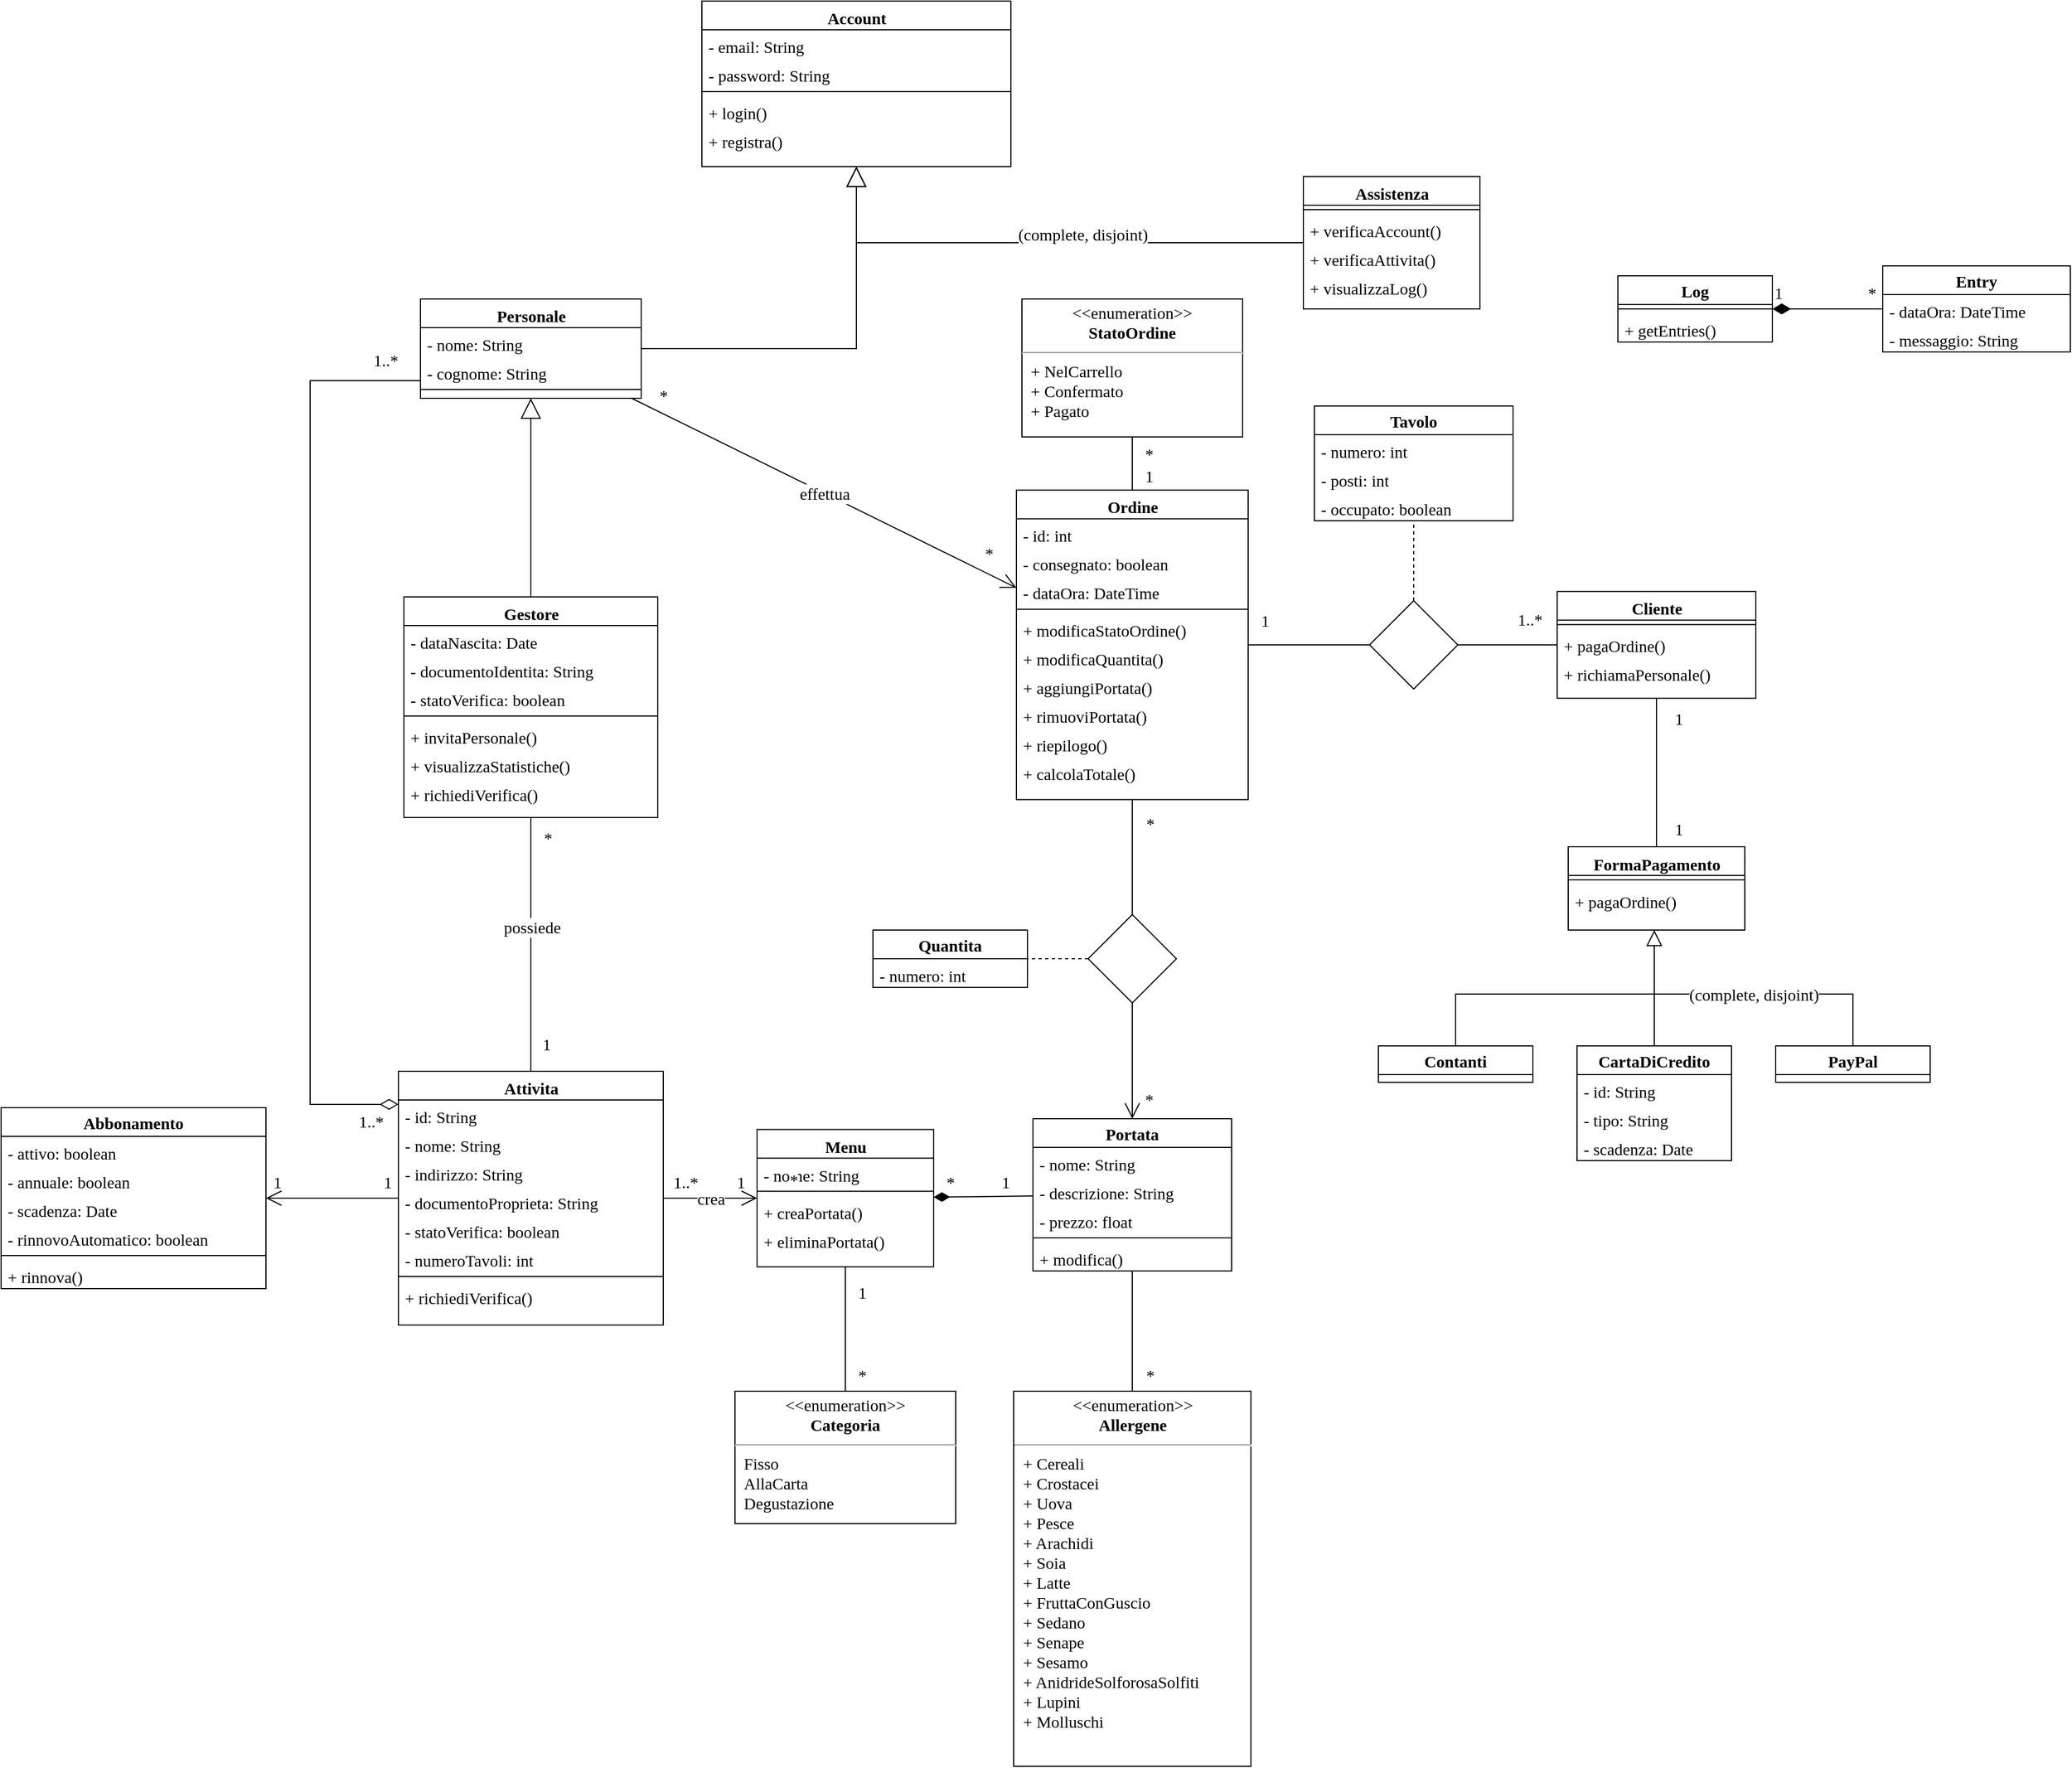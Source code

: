 <mxfile version="20.3.0" type="device" pages="6"><diagram name="Page-1" id="9f46799a-70d6-7492-0946-bef42562c5a5"><mxGraphModel dx="3131" dy="2074" grid="1" gridSize="10" guides="1" tooltips="1" connect="1" arrows="1" fold="1" page="1" pageScale="1" pageWidth="1100" pageHeight="850" background="none" math="0" shadow="0"><root><mxCell id="0"/><mxCell id="1" parent="0"/><mxCell id="78961159f06e98e8-17" value="Personale" style="swimlane;html=1;fontStyle=1;align=center;verticalAlign=top;childLayout=stackLayout;horizontal=1;startSize=26;horizontalStack=0;resizeParent=1;resizeLast=0;collapsible=1;marginBottom=0;swimlaneFillColor=#ffffff;rounded=0;shadow=0;comic=0;labelBackgroundColor=none;strokeWidth=1;fillColor=none;fontFamily=Verdana;fontSize=15;" parent="1" vertex="1"><mxGeometry x="20" y="120" width="200" height="90" as="geometry"/></mxCell><mxCell id="78961159f06e98e8-21" value="- nome: String" style="text;html=1;strokeColor=none;fillColor=none;align=left;verticalAlign=top;spacingLeft=4;spacingRight=4;whiteSpace=wrap;overflow=hidden;rotatable=0;points=[[0,0.5],[1,0.5]];portConstraint=eastwest;fontSize=15;fontFamily=Verdana;" parent="78961159f06e98e8-17" vertex="1"><mxGeometry y="26" width="200" height="26" as="geometry"/></mxCell><mxCell id="78961159f06e98e8-23" value="- cognome: String" style="text;html=1;strokeColor=none;fillColor=none;align=left;verticalAlign=top;spacingLeft=4;spacingRight=4;whiteSpace=wrap;overflow=hidden;rotatable=0;points=[[0,0.5],[1,0.5]];portConstraint=eastwest;fontSize=15;fontFamily=Verdana;" parent="78961159f06e98e8-17" vertex="1"><mxGeometry y="52" width="200" height="26" as="geometry"/></mxCell><mxCell id="78961159f06e98e8-19" value="" style="line;html=1;strokeWidth=1;fillColor=none;align=left;verticalAlign=middle;spacingTop=-1;spacingLeft=3;spacingRight=3;rotatable=0;labelPosition=right;points=[];portConstraint=eastwest;fontSize=15;fontFamily=Verdana;" parent="78961159f06e98e8-17" vertex="1"><mxGeometry y="78" width="200" height="8" as="geometry"/></mxCell><mxCell id="78961159f06e98e8-30" value="Gestore" style="swimlane;html=1;fontStyle=1;align=center;verticalAlign=top;childLayout=stackLayout;horizontal=1;startSize=26;horizontalStack=0;resizeParent=1;resizeLast=0;collapsible=1;marginBottom=0;swimlaneFillColor=#ffffff;rounded=0;shadow=0;comic=0;labelBackgroundColor=none;strokeWidth=1;fillColor=none;fontFamily=Verdana;fontSize=15;" parent="1" vertex="1"><mxGeometry x="5" y="390" width="230" height="200" as="geometry"/></mxCell><mxCell id="78961159f06e98e8-32" value="- dataNascita: Date" style="text;html=1;strokeColor=none;fillColor=none;align=left;verticalAlign=top;spacingLeft=4;spacingRight=4;whiteSpace=wrap;overflow=hidden;rotatable=0;points=[[0,0.5],[1,0.5]];portConstraint=eastwest;fontSize=15;fontFamily=Verdana;" parent="78961159f06e98e8-30" vertex="1"><mxGeometry y="26" width="230" height="26" as="geometry"/></mxCell><mxCell id="78961159f06e98e8-31" value="- documentoIdentita: String" style="text;html=1;strokeColor=none;fillColor=none;align=left;verticalAlign=top;spacingLeft=4;spacingRight=4;whiteSpace=wrap;overflow=hidden;rotatable=0;points=[[0,0.5],[1,0.5]];portConstraint=eastwest;fontSize=15;fontFamily=Verdana;" parent="78961159f06e98e8-30" vertex="1"><mxGeometry y="52" width="230" height="26" as="geometry"/></mxCell><mxCell id="78961159f06e98e8-33" value="- statoVerifica: boolean" style="text;html=1;strokeColor=none;fillColor=none;align=left;verticalAlign=top;spacingLeft=4;spacingRight=4;whiteSpace=wrap;overflow=hidden;rotatable=0;points=[[0,0.5],[1,0.5]];portConstraint=eastwest;fontSize=15;fontFamily=Verdana;" parent="78961159f06e98e8-30" vertex="1"><mxGeometry y="78" width="230" height="26" as="geometry"/></mxCell><mxCell id="78961159f06e98e8-38" value="" style="line;html=1;strokeWidth=1;fillColor=none;align=left;verticalAlign=middle;spacingTop=-1;spacingLeft=3;spacingRight=3;rotatable=0;labelPosition=right;points=[];portConstraint=eastwest;fontSize=15;fontFamily=Verdana;" parent="78961159f06e98e8-30" vertex="1"><mxGeometry y="104" width="230" height="8" as="geometry"/></mxCell><mxCell id="78961159f06e98e8-39" value="+ invitaPersonale()" style="text;html=1;strokeColor=none;fillColor=none;align=left;verticalAlign=top;spacingLeft=4;spacingRight=4;whiteSpace=wrap;overflow=hidden;rotatable=0;points=[[0,0.5],[1,0.5]];portConstraint=eastwest;fontSize=15;fontFamily=Verdana;" parent="78961159f06e98e8-30" vertex="1"><mxGeometry y="112" width="230" height="26" as="geometry"/></mxCell><mxCell id="78961159f06e98e8-40" value="+ visualizzaStatistiche()" style="text;html=1;strokeColor=none;fillColor=none;align=left;verticalAlign=top;spacingLeft=4;spacingRight=4;whiteSpace=wrap;overflow=hidden;rotatable=0;points=[[0,0.5],[1,0.5]];portConstraint=eastwest;fontSize=15;fontFamily=Verdana;" parent="78961159f06e98e8-30" vertex="1"><mxGeometry y="138" width="230" height="26" as="geometry"/></mxCell><mxCell id="78961159f06e98e8-42" value="+ richiediVerifica()" style="text;html=1;strokeColor=none;fillColor=none;align=left;verticalAlign=top;spacingLeft=4;spacingRight=4;whiteSpace=wrap;overflow=hidden;rotatable=0;points=[[0,0.5],[1,0.5]];portConstraint=eastwest;fontSize=15;fontFamily=Verdana;" parent="78961159f06e98e8-30" vertex="1"><mxGeometry y="164" width="230" height="26" as="geometry"/></mxCell><mxCell id="78961159f06e98e8-43" value="Account" style="swimlane;html=1;fontStyle=1;align=center;verticalAlign=top;childLayout=stackLayout;horizontal=1;startSize=26;horizontalStack=0;resizeParent=1;resizeLast=0;collapsible=1;marginBottom=0;swimlaneFillColor=#ffffff;rounded=0;shadow=0;comic=0;labelBackgroundColor=none;strokeWidth=1;fillColor=none;fontFamily=Verdana;fontSize=15;" parent="1" vertex="1"><mxGeometry x="275" y="-150" width="280" height="150" as="geometry"><mxRectangle x="275" y="-150" width="110" height="30" as="alternateBounds"/></mxGeometry></mxCell><mxCell id="78961159f06e98e8-44" value="- email: String" style="text;html=1;strokeColor=none;fillColor=none;align=left;verticalAlign=top;spacingLeft=4;spacingRight=4;whiteSpace=wrap;overflow=hidden;rotatable=0;points=[[0,0.5],[1,0.5]];portConstraint=eastwest;fontSize=15;fontFamily=Verdana;" parent="78961159f06e98e8-43" vertex="1"><mxGeometry y="26" width="280" height="26" as="geometry"/></mxCell><mxCell id="78961159f06e98e8-45" value="- password: String" style="text;html=1;strokeColor=none;fillColor=none;align=left;verticalAlign=top;spacingLeft=4;spacingRight=4;whiteSpace=wrap;overflow=hidden;rotatable=0;points=[[0,0.5],[1,0.5]];portConstraint=eastwest;fontSize=15;fontFamily=Verdana;" parent="78961159f06e98e8-43" vertex="1"><mxGeometry y="52" width="280" height="26" as="geometry"/></mxCell><mxCell id="78961159f06e98e8-51" value="" style="line;html=1;strokeWidth=1;fillColor=none;align=left;verticalAlign=middle;spacingTop=-1;spacingLeft=3;spacingRight=3;rotatable=0;labelPosition=right;points=[];portConstraint=eastwest;fontSize=15;fontFamily=Verdana;" parent="78961159f06e98e8-43" vertex="1"><mxGeometry y="78" width="280" height="8" as="geometry"/></mxCell><mxCell id="78961159f06e98e8-52" value="+ login()" style="text;html=1;strokeColor=none;fillColor=none;align=left;verticalAlign=top;spacingLeft=4;spacingRight=4;whiteSpace=wrap;overflow=hidden;rotatable=0;points=[[0,0.5],[1,0.5]];portConstraint=eastwest;fontSize=15;fontFamily=Verdana;" parent="78961159f06e98e8-43" vertex="1"><mxGeometry y="86" width="280" height="26" as="geometry"/></mxCell><mxCell id="78961159f06e98e8-53" value="+ registra()" style="text;html=1;strokeColor=none;fillColor=none;align=left;verticalAlign=top;spacingLeft=4;spacingRight=4;whiteSpace=wrap;overflow=hidden;rotatable=0;points=[[0,0.5],[1,0.5]];portConstraint=eastwest;fontSize=15;fontFamily=Verdana;" parent="78961159f06e98e8-43" vertex="1"><mxGeometry y="112" width="280" height="26" as="geometry"/></mxCell><mxCell id="78961159f06e98e8-56" value="Assistenza" style="swimlane;html=1;fontStyle=1;align=center;verticalAlign=top;childLayout=stackLayout;horizontal=1;startSize=26;horizontalStack=0;resizeParent=1;resizeLast=0;collapsible=1;marginBottom=0;swimlaneFillColor=#ffffff;rounded=0;shadow=0;comic=0;labelBackgroundColor=none;strokeWidth=1;fillColor=none;fontFamily=Verdana;fontSize=15;" parent="1" vertex="1"><mxGeometry x="820" y="9" width="160" height="120" as="geometry"/></mxCell><mxCell id="78961159f06e98e8-64" value="" style="line;html=1;strokeWidth=1;fillColor=none;align=left;verticalAlign=middle;spacingTop=-1;spacingLeft=3;spacingRight=3;rotatable=0;labelPosition=right;points=[];portConstraint=eastwest;fontSize=15;fontFamily=Verdana;" parent="78961159f06e98e8-56" vertex="1"><mxGeometry y="26" width="160" height="8" as="geometry"/></mxCell><mxCell id="78961159f06e98e8-65" value="+ verificaAccount()" style="text;html=1;strokeColor=none;fillColor=none;align=left;verticalAlign=top;spacingLeft=4;spacingRight=4;whiteSpace=wrap;overflow=hidden;rotatable=0;points=[[0,0.5],[1,0.5]];portConstraint=eastwest;fontSize=15;fontFamily=Verdana;" parent="78961159f06e98e8-56" vertex="1"><mxGeometry y="34" width="160" height="26" as="geometry"/></mxCell><mxCell id="78961159f06e98e8-66" value="+ verificaAttivita()" style="text;html=1;strokeColor=none;fillColor=none;align=left;verticalAlign=top;spacingLeft=4;spacingRight=4;whiteSpace=wrap;overflow=hidden;rotatable=0;points=[[0,0.5],[1,0.5]];portConstraint=eastwest;fontSize=15;fontFamily=Verdana;" parent="78961159f06e98e8-56" vertex="1"><mxGeometry y="60" width="160" height="26" as="geometry"/></mxCell><mxCell id="t3sHRTA_Trkn2-Qz8h8d-68" value="+ visualizzaLog()" style="text;html=1;strokeColor=none;fillColor=none;align=left;verticalAlign=top;spacingLeft=4;spacingRight=4;whiteSpace=wrap;overflow=hidden;rotatable=0;points=[[0,0.5],[1,0.5]];portConstraint=eastwest;fontSize=15;fontFamily=Verdana;" parent="78961159f06e98e8-56" vertex="1"><mxGeometry y="86" width="160" height="26" as="geometry"/></mxCell><mxCell id="78961159f06e98e8-69" value="Attivita" style="swimlane;html=1;fontStyle=1;align=center;verticalAlign=top;childLayout=stackLayout;horizontal=1;startSize=26;horizontalStack=0;resizeParent=1;resizeLast=0;collapsible=1;marginBottom=0;swimlaneFillColor=#ffffff;rounded=0;shadow=0;comic=0;labelBackgroundColor=none;strokeWidth=1;fillColor=none;fontFamily=Verdana;fontSize=15;" parent="1" vertex="1"><mxGeometry y="820" width="240" height="230" as="geometry"/></mxCell><mxCell id="78961159f06e98e8-75" value="- id: String" style="text;html=1;strokeColor=none;fillColor=none;align=left;verticalAlign=top;spacingLeft=4;spacingRight=4;whiteSpace=wrap;overflow=hidden;rotatable=0;points=[[0,0.5],[1,0.5]];portConstraint=eastwest;fontSize=15;fontFamily=Verdana;" parent="78961159f06e98e8-69" vertex="1"><mxGeometry y="26" width="240" height="26" as="geometry"/></mxCell><mxCell id="78961159f06e98e8-70" value="- nome: String" style="text;html=1;strokeColor=none;fillColor=none;align=left;verticalAlign=top;spacingLeft=4;spacingRight=4;whiteSpace=wrap;overflow=hidden;rotatable=0;points=[[0,0.5],[1,0.5]];portConstraint=eastwest;fontSize=15;fontFamily=Verdana;" parent="78961159f06e98e8-69" vertex="1"><mxGeometry y="52" width="240" height="26" as="geometry"/></mxCell><mxCell id="78961159f06e98e8-71" value="- indirizzo: String" style="text;html=1;strokeColor=none;fillColor=none;align=left;verticalAlign=top;spacingLeft=4;spacingRight=4;whiteSpace=wrap;overflow=hidden;rotatable=0;points=[[0,0.5],[1,0.5]];portConstraint=eastwest;fontSize=15;fontFamily=Verdana;" parent="78961159f06e98e8-69" vertex="1"><mxGeometry y="78" width="240" height="26" as="geometry"/></mxCell><mxCell id="78961159f06e98e8-72" value="- documentoProprieta: String" style="text;html=1;strokeColor=none;fillColor=none;align=left;verticalAlign=top;spacingLeft=4;spacingRight=4;whiteSpace=wrap;overflow=hidden;rotatable=0;points=[[0,0.5],[1,0.5]];portConstraint=eastwest;fontSize=15;fontFamily=Verdana;" parent="78961159f06e98e8-69" vertex="1"><mxGeometry y="104" width="240" height="26" as="geometry"/></mxCell><mxCell id="78961159f06e98e8-74" value="- statoVerifica: boolean" style="text;html=1;strokeColor=none;fillColor=none;align=left;verticalAlign=top;spacingLeft=4;spacingRight=4;whiteSpace=wrap;overflow=hidden;rotatable=0;points=[[0,0.5],[1,0.5]];portConstraint=eastwest;fontSize=15;fontFamily=Verdana;" parent="78961159f06e98e8-69" vertex="1"><mxGeometry y="130" width="240" height="26" as="geometry"/></mxCell><mxCell id="78961159f06e98e8-76" value="- numeroTavoli: int" style="text;html=1;strokeColor=none;fillColor=none;align=left;verticalAlign=top;spacingLeft=4;spacingRight=4;whiteSpace=wrap;overflow=hidden;rotatable=0;points=[[0,0.5],[1,0.5]];portConstraint=eastwest;fontSize=15;fontFamily=Verdana;" parent="78961159f06e98e8-69" vertex="1"><mxGeometry y="156" width="240" height="26" as="geometry"/></mxCell><mxCell id="78961159f06e98e8-77" value="" style="line;html=1;strokeWidth=1;fillColor=none;align=left;verticalAlign=middle;spacingTop=-1;spacingLeft=3;spacingRight=3;rotatable=0;labelPosition=right;points=[];portConstraint=eastwest;fontSize=15;fontFamily=Verdana;" parent="78961159f06e98e8-69" vertex="1"><mxGeometry y="182" width="240" height="8" as="geometry"/></mxCell><mxCell id="78961159f06e98e8-78" value="+ richiediVerifica()" style="text;html=1;strokeColor=none;fillColor=none;align=left;verticalAlign=top;spacingLeft=4;spacingRight=4;whiteSpace=wrap;overflow=hidden;rotatable=0;points=[[0,0.5],[1,0.5]];portConstraint=eastwest;fontSize=15;fontFamily=Verdana;" parent="78961159f06e98e8-69" vertex="1"><mxGeometry y="190" width="240" height="26" as="geometry"/></mxCell><mxCell id="oDUwn9zxXw6Twvitp6tx-8" style="rounded=0;orthogonalLoop=1;jettySize=auto;html=1;strokeWidth=1;fontFamily=Verdana;fontSize=15;startArrow=none;startFill=0;endArrow=none;endFill=0;startSize=14;endSize=12;" parent="1" source="78961159f06e98e8-82" target="oDUwn9zxXw6Twvitp6tx-7" edge="1"><mxGeometry relative="1" as="geometry"/></mxCell><mxCell id="78961159f06e98e8-82" value="Menu" style="swimlane;html=1;fontStyle=1;align=center;verticalAlign=top;childLayout=stackLayout;horizontal=1;startSize=26;horizontalStack=0;resizeParent=1;resizeLast=0;collapsible=1;marginBottom=0;swimlaneFillColor=#ffffff;rounded=0;shadow=0;comic=0;labelBackgroundColor=none;strokeWidth=1;fillColor=none;fontFamily=Verdana;fontSize=15;" parent="1" vertex="1"><mxGeometry x="325" y="872.75" width="160" height="124.5" as="geometry"/></mxCell><mxCell id="78961159f06e98e8-84" value="- nome: String" style="text;html=1;strokeColor=none;fillColor=none;align=left;verticalAlign=top;spacingLeft=4;spacingRight=4;whiteSpace=wrap;overflow=hidden;rotatable=0;points=[[0,0.5],[1,0.5]];portConstraint=eastwest;fontSize=15;fontFamily=Verdana;" parent="78961159f06e98e8-82" vertex="1"><mxGeometry y="26" width="160" height="26" as="geometry"/></mxCell><mxCell id="78961159f06e98e8-90" value="" style="line;html=1;strokeWidth=1;fillColor=none;align=left;verticalAlign=middle;spacingTop=-1;spacingLeft=3;spacingRight=3;rotatable=0;labelPosition=right;points=[];portConstraint=eastwest;fontSize=15;fontFamily=Verdana;" parent="78961159f06e98e8-82" vertex="1"><mxGeometry y="52" width="160" height="8" as="geometry"/></mxCell><mxCell id="78961159f06e98e8-91" value="+ creaPortata()" style="text;html=1;strokeColor=none;fillColor=none;align=left;verticalAlign=top;spacingLeft=4;spacingRight=4;whiteSpace=wrap;overflow=hidden;rotatable=0;points=[[0,0.5],[1,0.5]];portConstraint=eastwest;fontSize=15;fontFamily=Verdana;" parent="78961159f06e98e8-82" vertex="1"><mxGeometry y="60" width="160" height="26" as="geometry"/></mxCell><mxCell id="78961159f06e98e8-94" value="+ eliminaPortata()" style="text;html=1;strokeColor=none;fillColor=none;align=left;verticalAlign=top;spacingLeft=4;spacingRight=4;whiteSpace=wrap;overflow=hidden;rotatable=0;points=[[0,0.5],[1,0.5]];portConstraint=eastwest;fontSize=15;fontFamily=Verdana;" parent="78961159f06e98e8-82" vertex="1"><mxGeometry y="86" width="160" height="26" as="geometry"/></mxCell><mxCell id="t3sHRTA_Trkn2-Qz8h8d-16" style="edgeStyle=none;rounded=0;orthogonalLoop=1;jettySize=auto;html=1;fontFamily=Verdana;fontSize=15;endArrow=none;endFill=0;" parent="1" source="78961159f06e98e8-95" target="t3sHRTA_Trkn2-Qz8h8d-14" edge="1"><mxGeometry relative="1" as="geometry"/></mxCell><mxCell id="t3sHRTA_Trkn2-Qz8h8d-46" value="" style="edgeStyle=none;rounded=0;orthogonalLoop=1;jettySize=auto;html=1;strokeWidth=1;fontFamily=Verdana;fontSize=15;startArrow=none;startFill=0;endArrow=none;endFill=0;startSize=14;endSize=12;" parent="1" source="78961159f06e98e8-95" target="t3sHRTA_Trkn2-Qz8h8d-42" edge="1"><mxGeometry relative="1" as="geometry"/></mxCell><mxCell id="78961159f06e98e8-95" value="Cliente" style="swimlane;html=1;fontStyle=1;align=center;verticalAlign=top;childLayout=stackLayout;horizontal=1;startSize=26;horizontalStack=0;resizeParent=1;resizeLast=0;collapsible=1;marginBottom=0;swimlaneFillColor=#ffffff;rounded=0;shadow=0;comic=0;labelBackgroundColor=none;strokeWidth=1;fillColor=none;fontFamily=Verdana;fontSize=15;" parent="1" vertex="1"><mxGeometry x="1050" y="385.13" width="180" height="96.75" as="geometry"/></mxCell><mxCell id="78961159f06e98e8-103" value="" style="line;html=1;strokeWidth=1;fillColor=none;align=left;verticalAlign=middle;spacingTop=-1;spacingLeft=3;spacingRight=3;rotatable=0;labelPosition=right;points=[];portConstraint=eastwest;fontSize=15;fontFamily=Verdana;" parent="78961159f06e98e8-95" vertex="1"><mxGeometry y="26" width="180" height="8" as="geometry"/></mxCell><mxCell id="78961159f06e98e8-104" value="+ pagaOrdine()" style="text;html=1;strokeColor=none;fillColor=none;align=left;verticalAlign=top;spacingLeft=4;spacingRight=4;whiteSpace=wrap;overflow=hidden;rotatable=0;points=[[0,0.5],[1,0.5]];portConstraint=eastwest;fontSize=15;fontFamily=Verdana;" parent="78961159f06e98e8-95" vertex="1"><mxGeometry y="34" width="180" height="26" as="geometry"/></mxCell><mxCell id="t3sHRTA_Trkn2-Qz8h8d-69" value="+ richiamaPersonale()" style="text;html=1;strokeColor=none;fillColor=none;align=left;verticalAlign=top;spacingLeft=4;spacingRight=4;whiteSpace=wrap;overflow=hidden;rotatable=0;points=[[0,0.5],[1,0.5]];portConstraint=eastwest;fontSize=15;fontFamily=Verdana;" parent="78961159f06e98e8-95" vertex="1"><mxGeometry y="60" width="180" height="26" as="geometry"/></mxCell><mxCell id="t3sHRTA_Trkn2-Qz8h8d-15" style="edgeStyle=none;rounded=0;orthogonalLoop=1;jettySize=auto;html=1;fontFamily=Verdana;fontSize=15;endArrow=none;endFill=0;" parent="1" source="78961159f06e98e8-108" target="t3sHRTA_Trkn2-Qz8h8d-14" edge="1"><mxGeometry relative="1" as="geometry"/></mxCell><mxCell id="t3sHRTA_Trkn2-Qz8h8d-19" style="edgeStyle=none;rounded=0;orthogonalLoop=1;jettySize=auto;html=1;fontFamily=Verdana;fontSize=15;endArrow=none;endFill=0;" parent="1" source="78961159f06e98e8-108" target="t3sHRTA_Trkn2-Qz8h8d-18" edge="1"><mxGeometry relative="1" as="geometry"/></mxCell><mxCell id="78961159f06e98e8-108" value="Ordine" style="swimlane;html=1;fontStyle=1;align=center;verticalAlign=top;childLayout=stackLayout;horizontal=1;startSize=26;horizontalStack=0;resizeParent=1;resizeLast=0;collapsible=1;marginBottom=0;swimlaneFillColor=#ffffff;rounded=0;shadow=0;comic=0;labelBackgroundColor=none;strokeWidth=1;fillColor=none;fontFamily=Verdana;fontSize=15;" parent="1" vertex="1"><mxGeometry x="560" y="293.25" width="210" height="280.5" as="geometry"/></mxCell><mxCell id="78961159f06e98e8-109" value="- id: int" style="text;html=1;strokeColor=none;fillColor=none;align=left;verticalAlign=top;spacingLeft=4;spacingRight=4;whiteSpace=wrap;overflow=hidden;rotatable=0;points=[[0,0.5],[1,0.5]];portConstraint=eastwest;fontSize=15;fontFamily=Verdana;" parent="78961159f06e98e8-108" vertex="1"><mxGeometry y="26" width="210" height="26" as="geometry"/></mxCell><mxCell id="t3sHRTA_Trkn2-Qz8h8d-36" value="- consegnato: boolean" style="text;html=1;strokeColor=none;fillColor=none;align=left;verticalAlign=top;spacingLeft=4;spacingRight=4;whiteSpace=wrap;overflow=hidden;rotatable=0;points=[[0,0.5],[1,0.5]];portConstraint=eastwest;fontSize=15;fontFamily=Verdana;" parent="78961159f06e98e8-108" vertex="1"><mxGeometry y="52" width="210" height="26" as="geometry"/></mxCell><mxCell id="78961159f06e98e8-110" value="- dataOra: DateTime" style="text;html=1;strokeColor=none;fillColor=none;align=left;verticalAlign=top;spacingLeft=4;spacingRight=4;whiteSpace=wrap;overflow=hidden;rotatable=0;points=[[0,0.5],[1,0.5]];portConstraint=eastwest;fontSize=15;fontFamily=Verdana;" parent="78961159f06e98e8-108" vertex="1"><mxGeometry y="78" width="210" height="26" as="geometry"/></mxCell><mxCell id="78961159f06e98e8-116" value="" style="line;html=1;strokeWidth=1;fillColor=none;align=left;verticalAlign=middle;spacingTop=-1;spacingLeft=3;spacingRight=3;rotatable=0;labelPosition=right;points=[];portConstraint=eastwest;fontSize=15;fontFamily=Verdana;" parent="78961159f06e98e8-108" vertex="1"><mxGeometry y="104" width="210" height="8" as="geometry"/></mxCell><mxCell id="t3sHRTA_Trkn2-Qz8h8d-3" value="+ modificaStatoOrdine()" style="text;html=1;strokeColor=none;fillColor=none;align=left;verticalAlign=top;spacingLeft=4;spacingRight=4;whiteSpace=wrap;overflow=hidden;rotatable=0;points=[[0,0.5],[1,0.5]];portConstraint=eastwest;fontSize=15;fontFamily=Verdana;" parent="78961159f06e98e8-108" vertex="1"><mxGeometry y="112" width="210" height="26" as="geometry"/></mxCell><mxCell id="t3sHRTA_Trkn2-Qz8h8d-33" value="+ modificaQuantita()" style="text;html=1;strokeColor=none;fillColor=none;align=left;verticalAlign=top;spacingLeft=4;spacingRight=4;whiteSpace=wrap;overflow=hidden;rotatable=0;points=[[0,0.5],[1,0.5]];portConstraint=eastwest;fontSize=15;fontFamily=Verdana;" parent="78961159f06e98e8-108" vertex="1"><mxGeometry y="138" width="210" height="26" as="geometry"/></mxCell><mxCell id="t3sHRTA_Trkn2-Qz8h8d-34" value="+ aggiungiPortata()" style="text;html=1;strokeColor=none;fillColor=none;align=left;verticalAlign=top;spacingLeft=4;spacingRight=4;whiteSpace=wrap;overflow=hidden;rotatable=0;points=[[0,0.5],[1,0.5]];portConstraint=eastwest;fontSize=15;fontFamily=Verdana;" parent="78961159f06e98e8-108" vertex="1"><mxGeometry y="164" width="210" height="26" as="geometry"/></mxCell><mxCell id="t3sHRTA_Trkn2-Qz8h8d-35" value="+ rimuoviPortata()" style="text;html=1;strokeColor=none;fillColor=none;align=left;verticalAlign=top;spacingLeft=4;spacingRight=4;whiteSpace=wrap;overflow=hidden;rotatable=0;points=[[0,0.5],[1,0.5]];portConstraint=eastwest;fontSize=15;fontFamily=Verdana;" parent="78961159f06e98e8-108" vertex="1"><mxGeometry y="190" width="210" height="26" as="geometry"/></mxCell><mxCell id="t3sHRTA_Trkn2-Qz8h8d-37" value="+ riepilogo()" style="text;html=1;strokeColor=none;fillColor=none;align=left;verticalAlign=top;spacingLeft=4;spacingRight=4;whiteSpace=wrap;overflow=hidden;rotatable=0;points=[[0,0.5],[1,0.5]];portConstraint=eastwest;fontSize=15;fontFamily=Verdana;" parent="78961159f06e98e8-108" vertex="1"><mxGeometry y="216" width="210" height="26" as="geometry"/></mxCell><mxCell id="t3sHRTA_Trkn2-Qz8h8d-65" value="+ calcolaTotale()" style="text;html=1;strokeColor=none;fillColor=none;align=left;verticalAlign=top;spacingLeft=4;spacingRight=4;whiteSpace=wrap;overflow=hidden;rotatable=0;points=[[0,0.5],[1,0.5]];portConstraint=eastwest;fontSize=15;fontFamily=Verdana;" parent="78961159f06e98e8-108" vertex="1"><mxGeometry y="242" width="210" height="26" as="geometry"/></mxCell><mxCell id="jz4y4E7gQW_miQtjK9Yh-1" value="" style="endArrow=block;endSize=16;endFill=0;html=1;rounded=0;fontSize=15;fontFamily=Verdana;edgeStyle=orthogonalEdgeStyle;" parent="1" source="78961159f06e98e8-17" target="78961159f06e98e8-43" edge="1"><mxGeometry width="160" relative="1" as="geometry"><mxPoint x="470" y="440" as="sourcePoint"/><mxPoint x="630" y="440" as="targetPoint"/></mxGeometry></mxCell><mxCell id="jz4y4E7gQW_miQtjK9Yh-2" value="" style="endArrow=block;endSize=16;endFill=0;html=1;rounded=0;fontSize=15;fontFamily=Verdana;" parent="1" source="78961159f06e98e8-30" target="78961159f06e98e8-17" edge="1"><mxGeometry width="160" relative="1" as="geometry"><mxPoint x="318.858" y="100" as="sourcePoint"/><mxPoint x="300" y="400" as="targetPoint"/></mxGeometry></mxCell><mxCell id="jz4y4E7gQW_miQtjK9Yh-3" value="&#10;&lt;span style=&quot;color: rgb(0, 0, 0); font-family: Verdana; font-size: 15px; font-style: normal; font-variant-ligatures: normal; font-variant-caps: normal; font-weight: 400; letter-spacing: normal; orphans: 2; text-align: center; text-indent: 0px; text-transform: none; widows: 2; word-spacing: 0px; -webkit-text-stroke-width: 0px; background-color: rgb(255, 255, 255); text-decoration-thickness: initial; text-decoration-style: initial; text-decoration-color: initial; float: none; display: inline !important;&quot;&gt;(complete, disjoint)&lt;/span&gt;&#10;&#10;" style="endArrow=block;endSize=16;endFill=0;html=1;rounded=0;fontSize=15;fontFamily=Verdana;edgeStyle=orthogonalEdgeStyle;" parent="1" source="78961159f06e98e8-56" target="78961159f06e98e8-43" edge="1"><mxGeometry x="-0.156" y="1" width="160" relative="1" as="geometry"><mxPoint x="328.858" y="110" as="sourcePoint"/><mxPoint x="367.599" y="20" as="targetPoint"/><mxPoint as="offset"/></mxGeometry></mxCell><mxCell id="t3sHRTA_Trkn2-Qz8h8d-7" style="rounded=0;orthogonalLoop=1;jettySize=auto;html=1;fontSize=15;endArrow=none;endFill=0;" parent="1" source="jz4y4E7gQW_miQtjK9Yh-5" target="t3sHRTA_Trkn2-Qz8h8d-6" edge="1"><mxGeometry relative="1" as="geometry"/></mxCell><mxCell id="t3sHRTA_Trkn2-Qz8h8d-21" style="edgeStyle=none;rounded=0;orthogonalLoop=1;jettySize=auto;html=1;fontFamily=Verdana;fontSize=15;endArrow=diamondThin;endFill=1;strokeWidth=1;startSize=14;endSize=12;" parent="1" source="jz4y4E7gQW_miQtjK9Yh-5" target="78961159f06e98e8-82" edge="1"><mxGeometry relative="1" as="geometry"/></mxCell><mxCell id="jz4y4E7gQW_miQtjK9Yh-5" value="Portata" style="swimlane;fontStyle=1;childLayout=stackLayout;horizontal=1;startSize=26;fillColor=none;horizontalStack=0;resizeParent=1;resizeParentMax=0;resizeLast=0;collapsible=1;marginBottom=0;fontFamily=Verdana;fontSize=15;" parent="1" vertex="1"><mxGeometry x="575" y="863" width="180" height="138" as="geometry"/></mxCell><mxCell id="jz4y4E7gQW_miQtjK9Yh-6" value="- nome: String" style="text;strokeColor=none;fillColor=none;align=left;verticalAlign=top;spacingLeft=4;spacingRight=4;overflow=hidden;rotatable=0;points=[[0,0.5],[1,0.5]];portConstraint=eastwest;fontSize=15;fontFamily=Verdana;" parent="jz4y4E7gQW_miQtjK9Yh-5" vertex="1"><mxGeometry y="26" width="180" height="26" as="geometry"/></mxCell><mxCell id="jz4y4E7gQW_miQtjK9Yh-7" value="- descrizione: String" style="text;strokeColor=none;fillColor=none;align=left;verticalAlign=top;spacingLeft=4;spacingRight=4;overflow=hidden;rotatable=0;points=[[0,0.5],[1,0.5]];portConstraint=eastwest;fontSize=15;fontFamily=Verdana;" parent="jz4y4E7gQW_miQtjK9Yh-5" vertex="1"><mxGeometry y="52" width="180" height="26" as="geometry"/></mxCell><mxCell id="jz4y4E7gQW_miQtjK9Yh-8" value="- prezzo: float" style="text;strokeColor=none;fillColor=none;align=left;verticalAlign=top;spacingLeft=4;spacingRight=4;overflow=hidden;rotatable=0;points=[[0,0.5],[1,0.5]];portConstraint=eastwest;fontSize=15;fontFamily=Verdana;" parent="jz4y4E7gQW_miQtjK9Yh-5" vertex="1"><mxGeometry y="78" width="180" height="26" as="geometry"/></mxCell><mxCell id="t3sHRTA_Trkn2-Qz8h8d-70" value="" style="line;strokeWidth=1;fillColor=none;align=left;verticalAlign=middle;spacingTop=-1;spacingLeft=3;spacingRight=3;rotatable=0;labelPosition=right;points=[];portConstraint=eastwest;strokeColor=inherit;fontFamily=Verdana;fontSize=15;" parent="jz4y4E7gQW_miQtjK9Yh-5" vertex="1"><mxGeometry y="104" width="180" height="8" as="geometry"/></mxCell><mxCell id="t3sHRTA_Trkn2-Qz8h8d-71" value="+ modifica()" style="text;strokeColor=none;fillColor=none;align=left;verticalAlign=top;spacingLeft=4;spacingRight=4;overflow=hidden;rotatable=0;points=[[0,0.5],[1,0.5]];portConstraint=eastwest;fontFamily=Verdana;fontSize=15;" parent="jz4y4E7gQW_miQtjK9Yh-5" vertex="1"><mxGeometry y="112" width="180" height="26" as="geometry"/></mxCell><mxCell id="jz4y4E7gQW_miQtjK9Yh-11" value="crea" style="endArrow=open;endSize=12;html=1;rounded=0;fontFamily=Verdana;fontSize=15;" parent="1" source="78961159f06e98e8-69" target="78961159f06e98e8-82" edge="1"><mxGeometry width="160" relative="1" as="geometry"><mxPoint x="470" y="740" as="sourcePoint"/><mxPoint x="630" y="740" as="targetPoint"/></mxGeometry></mxCell><mxCell id="jz4y4E7gQW_miQtjK9Yh-16" value="*" style="endArrow=open;endFill=0;endSize=12;html=1;rounded=0;fontFamily=Verdana;fontSize=15;" parent="1" source="t3sHRTA_Trkn2-Qz8h8d-24" target="jz4y4E7gQW_miQtjK9Yh-5" edge="1"><mxGeometry x="-1" y="-161" width="160" relative="1" as="geometry"><mxPoint x="628" y="721.0" as="sourcePoint"/><mxPoint x="760" y="820" as="targetPoint"/><mxPoint x="-146" y="160" as="offset"/></mxGeometry></mxCell><mxCell id="jz4y4E7gQW_miQtjK9Yh-22" value="effettua" style="endArrow=open;endSize=12;html=1;rounded=0;fontFamily=Verdana;fontSize=15;" parent="1" source="78961159f06e98e8-17" target="78961159f06e98e8-108" edge="1"><mxGeometry width="160" relative="1" as="geometry"><mxPoint x="780" y="674" as="sourcePoint"/><mxPoint x="680" y="674" as="targetPoint"/></mxGeometry></mxCell><mxCell id="jz4y4E7gQW_miQtjK9Yh-23" value="*" style="text;html=1;align=center;verticalAlign=middle;resizable=0;points=[];autosize=1;strokeColor=none;fillColor=none;fontSize=15;fontFamily=Verdana;" parent="1" vertex="1"><mxGeometry x="666" y="580" width="30" height="30" as="geometry"/></mxCell><mxCell id="jz4y4E7gQW_miQtjK9Yh-24" value="Log" style="swimlane;fontStyle=1;childLayout=stackLayout;horizontal=1;startSize=26;fillColor=none;horizontalStack=0;resizeParent=1;resizeParentMax=0;resizeLast=0;collapsible=1;marginBottom=0;fontFamily=Verdana;fontSize=15;" parent="1" vertex="1"><mxGeometry x="1105" y="99" width="140" height="60" as="geometry"/></mxCell><mxCell id="jz4y4E7gQW_miQtjK9Yh-50" value="" style="line;strokeWidth=1;fillColor=none;align=left;verticalAlign=middle;spacingTop=-1;spacingLeft=3;spacingRight=3;rotatable=0;labelPosition=right;points=[];portConstraint=eastwest;strokeColor=inherit;fontFamily=Verdana;fontSize=15;" parent="jz4y4E7gQW_miQtjK9Yh-24" vertex="1"><mxGeometry y="26" width="140" height="8" as="geometry"/></mxCell><mxCell id="jz4y4E7gQW_miQtjK9Yh-25" value="+ getEntries()" style="text;strokeColor=none;fillColor=none;align=left;verticalAlign=top;spacingLeft=4;spacingRight=4;overflow=hidden;rotatable=0;points=[[0,0.5],[1,0.5]];portConstraint=eastwest;fontFamily=Verdana;fontSize=15;" parent="jz4y4E7gQW_miQtjK9Yh-24" vertex="1"><mxGeometry y="34" width="140" height="26" as="geometry"/></mxCell><mxCell id="jz4y4E7gQW_miQtjK9Yh-28" value="Entry" style="swimlane;fontStyle=1;childLayout=stackLayout;horizontal=1;startSize=26;fillColor=none;horizontalStack=0;resizeParent=1;resizeParentMax=0;resizeLast=0;collapsible=1;marginBottom=0;fontFamily=Verdana;fontSize=15;" parent="1" vertex="1"><mxGeometry x="1345" y="90" width="170" height="78" as="geometry"/></mxCell><mxCell id="jz4y4E7gQW_miQtjK9Yh-29" value="- dataOra: DateTime" style="text;strokeColor=none;fillColor=none;align=left;verticalAlign=top;spacingLeft=4;spacingRight=4;overflow=hidden;rotatable=0;points=[[0,0.5],[1,0.5]];portConstraint=eastwest;fontFamily=Verdana;fontSize=15;" parent="jz4y4E7gQW_miQtjK9Yh-28" vertex="1"><mxGeometry y="26" width="170" height="26" as="geometry"/></mxCell><mxCell id="jz4y4E7gQW_miQtjK9Yh-30" value="- messaggio: String" style="text;strokeColor=none;fillColor=none;align=left;verticalAlign=top;spacingLeft=4;spacingRight=4;overflow=hidden;rotatable=0;points=[[0,0.5],[1,0.5]];portConstraint=eastwest;fontFamily=Verdana;fontSize=15;" parent="jz4y4E7gQW_miQtjK9Yh-28" vertex="1"><mxGeometry y="52" width="170" height="26" as="geometry"/></mxCell><mxCell id="jz4y4E7gQW_miQtjK9Yh-33" value="1" style="endArrow=none;html=1;endSize=12;startArrow=diamondThin;startSize=14;startFill=1;align=left;verticalAlign=bottom;rounded=0;fontFamily=Verdana;fontSize=15;endFill=0;" parent="1" source="jz4y4E7gQW_miQtjK9Yh-24" target="jz4y4E7gQW_miQtjK9Yh-28" edge="1"><mxGeometry x="-1" y="3" relative="1" as="geometry"><mxPoint x="1205" y="259" as="sourcePoint"/><mxPoint x="1365" y="259" as="targetPoint"/></mxGeometry></mxCell><mxCell id="jz4y4E7gQW_miQtjK9Yh-34" value="*" style="text;html=1;align=center;verticalAlign=middle;resizable=0;points=[];autosize=1;strokeColor=none;fillColor=none;fontSize=15;fontFamily=Verdana;" parent="1" vertex="1"><mxGeometry x="1320" y="99" width="30" height="30" as="geometry"/></mxCell><mxCell id="jz4y4E7gQW_miQtjK9Yh-37" value="" style="endArrow=open;endSize=12;html=1;rounded=0;fontFamily=Verdana;fontSize=15;endFill=0;" parent="1" source="78961159f06e98e8-69" target="jz4y4E7gQW_miQtjK9Yh-38" edge="1"><mxGeometry width="160" relative="1" as="geometry"><mxPoint x="-160" y="920" as="sourcePoint"/><mxPoint x="-70" y="920" as="targetPoint"/></mxGeometry></mxCell><mxCell id="jz4y4E7gQW_miQtjK9Yh-38" value="Abbonamento" style="swimlane;fontStyle=1;childLayout=stackLayout;horizontal=1;startSize=26;fillColor=none;horizontalStack=0;resizeParent=1;resizeParentMax=0;resizeLast=0;collapsible=1;marginBottom=0;fontFamily=Verdana;fontSize=15;" parent="1" vertex="1"><mxGeometry x="-360" y="853" width="240" height="164" as="geometry"><mxRectangle x="-360" y="893" width="160" height="30" as="alternateBounds"/></mxGeometry></mxCell><mxCell id="jz4y4E7gQW_miQtjK9Yh-45" value="- attivo: boolean" style="text;strokeColor=none;fillColor=none;align=left;verticalAlign=top;spacingLeft=4;spacingRight=4;overflow=hidden;rotatable=0;points=[[0,0.5],[1,0.5]];portConstraint=eastwest;fontFamily=Verdana;fontSize=15;" parent="jz4y4E7gQW_miQtjK9Yh-38" vertex="1"><mxGeometry y="26" width="240" height="26" as="geometry"/></mxCell><mxCell id="oDUwn9zxXw6Twvitp6tx-2" value="- annuale: boolean" style="text;strokeColor=none;fillColor=none;align=left;verticalAlign=top;spacingLeft=4;spacingRight=4;overflow=hidden;rotatable=0;points=[[0,0.5],[1,0.5]];portConstraint=eastwest;fontFamily=Verdana;fontSize=15;" parent="jz4y4E7gQW_miQtjK9Yh-38" vertex="1"><mxGeometry y="52" width="240" height="26" as="geometry"/></mxCell><mxCell id="jz4y4E7gQW_miQtjK9Yh-40" value="- scadenza: Date" style="text;strokeColor=none;fillColor=none;align=left;verticalAlign=top;spacingLeft=4;spacingRight=4;overflow=hidden;rotatable=0;points=[[0,0.5],[1,0.5]];portConstraint=eastwest;fontFamily=Verdana;fontSize=15;" parent="jz4y4E7gQW_miQtjK9Yh-38" vertex="1"><mxGeometry y="78" width="240" height="26" as="geometry"/></mxCell><mxCell id="jz4y4E7gQW_miQtjK9Yh-41" value="- rinnovoAutomatico: boolean&#10;" style="text;strokeColor=none;fillColor=none;align=left;verticalAlign=top;spacingLeft=4;spacingRight=4;overflow=hidden;rotatable=0;points=[[0,0.5],[1,0.5]];portConstraint=eastwest;fontFamily=Verdana;fontSize=15;" parent="jz4y4E7gQW_miQtjK9Yh-38" vertex="1"><mxGeometry y="104" width="240" height="26" as="geometry"/></mxCell><mxCell id="jz4y4E7gQW_miQtjK9Yh-48" value="" style="line;strokeWidth=1;fillColor=none;align=left;verticalAlign=middle;spacingTop=-1;spacingLeft=3;spacingRight=3;rotatable=0;labelPosition=right;points=[];portConstraint=eastwest;strokeColor=inherit;fontFamily=Verdana;fontSize=15;" parent="jz4y4E7gQW_miQtjK9Yh-38" vertex="1"><mxGeometry y="130" width="240" height="8" as="geometry"/></mxCell><mxCell id="jz4y4E7gQW_miQtjK9Yh-47" value="+ rinnova()" style="text;strokeColor=none;fillColor=none;align=left;verticalAlign=top;spacingLeft=4;spacingRight=4;overflow=hidden;rotatable=0;points=[[0,0.5],[1,0.5]];portConstraint=eastwest;fontFamily=Verdana;fontSize=15;" parent="jz4y4E7gQW_miQtjK9Yh-38" vertex="1"><mxGeometry y="138" width="240" height="26" as="geometry"/></mxCell><mxCell id="jz4y4E7gQW_miQtjK9Yh-42" value="" style="endArrow=none;html=1;endSize=12;startArrow=diamondThin;startSize=14;startFill=0;edgeStyle=orthogonalEdgeStyle;rounded=0;fontFamily=Verdana;fontSize=15;endFill=0;" parent="1" source="78961159f06e98e8-69" target="78961159f06e98e8-17" edge="1"><mxGeometry relative="1" as="geometry"><mxPoint x="180" y="630" as="sourcePoint"/><mxPoint x="340" y="630" as="targetPoint"/><Array as="points"><mxPoint x="-80" y="850"/><mxPoint x="-80" y="194"/></Array></mxGeometry></mxCell><mxCell id="jz4y4E7gQW_miQtjK9Yh-44" value="1..*" style="edgeLabel;resizable=0;html=1;align=right;verticalAlign=top;fontFamily=Verdana;fontSize=15;" parent="jz4y4E7gQW_miQtjK9Yh-42" connectable="0" vertex="1"><mxGeometry x="1" relative="1" as="geometry"><mxPoint x="-20" y="-34" as="offset"/></mxGeometry></mxCell><mxCell id="jz4y4E7gQW_miQtjK9Yh-59" value="1..*" style="text;html=1;align=center;verticalAlign=middle;resizable=0;points=[];autosize=1;strokeColor=none;fillColor=none;fontSize=15;fontFamily=Verdana;" parent="1" vertex="1"><mxGeometry x="-50" y="850" width="50" height="30" as="geometry"/></mxCell><mxCell id="t3sHRTA_Trkn2-Qz8h8d-6" value="&lt;p style=&quot;margin: 4px 0px 0px; text-align: center; font-size: 15px;&quot;&gt;&amp;lt;&amp;lt;enumeration&amp;gt;&amp;gt;&lt;br style=&quot;font-size: 15px;&quot;&gt;&lt;b style=&quot;font-size: 15px;&quot;&gt;Allergene&lt;/b&gt;&lt;/p&gt;&lt;hr style=&quot;font-size: 15px;&quot;&gt;&lt;p style=&quot;margin: 0px 0px 0px 8px; text-align: left;&quot;&gt;&lt;span style=&quot;background-color: initial;&quot;&gt;+ Cereali&lt;/span&gt;&lt;br&gt;&lt;span style=&quot;background-color: initial;&quot;&gt;+ Crostacei&lt;/span&gt;&lt;br&gt;&lt;span style=&quot;background-color: initial;&quot;&gt;+ Uova&lt;/span&gt;&lt;br&gt;&lt;span style=&quot;background-color: initial;&quot;&gt;+ Pesce&lt;/span&gt;&lt;br&gt;&lt;span style=&quot;background-color: initial;&quot;&gt;+ Arachidi&lt;/span&gt;&lt;br&gt;&lt;span style=&quot;background-color: initial;&quot;&gt;+ Soia&lt;/span&gt;&lt;br&gt;&lt;span style=&quot;background-color: initial;&quot;&gt;+ Latte&lt;/span&gt;&lt;br&gt;&lt;span style=&quot;background-color: initial;&quot;&gt;+ FruttaConGuscio&lt;/span&gt;&lt;br&gt;&lt;span style=&quot;background-color: initial;&quot;&gt;+ Sedano&lt;/span&gt;&lt;br&gt;&lt;span style=&quot;background-color: initial;&quot;&gt;+ Senape&lt;/span&gt;&lt;br&gt;&lt;span style=&quot;background-color: initial;&quot;&gt;+ Sesamo&lt;/span&gt;&lt;br&gt;&lt;span style=&quot;background-color: initial;&quot;&gt;+ AnidrideSolforosaSolfiti&lt;/span&gt;&lt;br&gt;&lt;span style=&quot;background-color: initial;&quot;&gt;+ Lupini&lt;/span&gt;&lt;br&gt;&lt;span style=&quot;background-color: initial;&quot;&gt;+ Molluschi&lt;/span&gt;&lt;br&gt;&lt;/p&gt;" style="shape=rect;html=1;overflow=fill;whiteSpace=wrap;fontSize=15;fontFamily=Verdana;" parent="1" vertex="1"><mxGeometry x="557.5" y="1110" width="215" height="340" as="geometry"/></mxCell><mxCell id="t3sHRTA_Trkn2-Qz8h8d-8" value="*" style="text;html=1;align=center;verticalAlign=middle;resizable=0;points=[];autosize=1;strokeColor=none;fillColor=none;fontSize=15;fontFamily=Verdana;" parent="1" vertex="1"><mxGeometry x="666" y="1080" width="30" height="30" as="geometry"/></mxCell><mxCell id="t3sHRTA_Trkn2-Qz8h8d-9" value="*" style="text;html=1;align=center;verticalAlign=middle;resizable=0;points=[];autosize=1;strokeColor=none;fillColor=none;fontSize=15;fontFamily=Verdana;" parent="1" vertex="1"><mxGeometry x="665" y="830" width="30" height="30" as="geometry"/></mxCell><mxCell id="t3sHRTA_Trkn2-Qz8h8d-10" value="Tavolo" style="swimlane;fontStyle=1;childLayout=stackLayout;horizontal=1;startSize=26;fillColor=none;horizontalStack=0;resizeParent=1;resizeParentMax=0;resizeLast=0;collapsible=1;marginBottom=0;fontFamily=Verdana;fontSize=15;" parent="1" vertex="1"><mxGeometry x="830" y="217" width="180" height="104" as="geometry"/></mxCell><mxCell id="t3sHRTA_Trkn2-Qz8h8d-11" value="- numero: int" style="text;strokeColor=none;fillColor=none;align=left;verticalAlign=top;spacingLeft=4;spacingRight=4;overflow=hidden;rotatable=0;points=[[0,0.5],[1,0.5]];portConstraint=eastwest;fontFamily=Verdana;fontSize=15;" parent="t3sHRTA_Trkn2-Qz8h8d-10" vertex="1"><mxGeometry y="26" width="180" height="26" as="geometry"/></mxCell><mxCell id="t3sHRTA_Trkn2-Qz8h8d-12" value="- posti: int" style="text;strokeColor=none;fillColor=none;align=left;verticalAlign=top;spacingLeft=4;spacingRight=4;overflow=hidden;rotatable=0;points=[[0,0.5],[1,0.5]];portConstraint=eastwest;fontFamily=Verdana;fontSize=15;" parent="t3sHRTA_Trkn2-Qz8h8d-10" vertex="1"><mxGeometry y="52" width="180" height="26" as="geometry"/></mxCell><mxCell id="t3sHRTA_Trkn2-Qz8h8d-13" value="- occupato: boolean" style="text;strokeColor=none;fillColor=none;align=left;verticalAlign=top;spacingLeft=4;spacingRight=4;overflow=hidden;rotatable=0;points=[[0,0.5],[1,0.5]];portConstraint=eastwest;fontFamily=Verdana;fontSize=15;" parent="t3sHRTA_Trkn2-Qz8h8d-10" vertex="1"><mxGeometry y="78" width="180" height="26" as="geometry"/></mxCell><mxCell id="t3sHRTA_Trkn2-Qz8h8d-17" style="edgeStyle=none;rounded=0;orthogonalLoop=1;jettySize=auto;html=1;fontFamily=Verdana;fontSize=15;endArrow=none;endFill=0;dashed=1;" parent="1" source="t3sHRTA_Trkn2-Qz8h8d-14" target="t3sHRTA_Trkn2-Qz8h8d-10" edge="1"><mxGeometry relative="1" as="geometry"/></mxCell><mxCell id="t3sHRTA_Trkn2-Qz8h8d-14" value="" style="rhombus;whiteSpace=wrap;html=1;fontFamily=Verdana;fontSize=15;" parent="1" vertex="1"><mxGeometry x="880" y="393.5" width="80" height="80" as="geometry"/></mxCell><mxCell id="t3sHRTA_Trkn2-Qz8h8d-18" value="&lt;p style=&quot;margin:0px;margin-top:4px;text-align:center;&quot;&gt;&amp;lt;&amp;lt;enumeration&amp;gt;&amp;gt;&lt;br&gt;&lt;b&gt;StatoOrdine&lt;/b&gt;&lt;/p&gt;&lt;hr&gt;&lt;p style=&quot;margin:0px;margin-left:8px;text-align:left;&quot;&gt;+ NelCarrello&lt;/p&gt;&lt;p style=&quot;margin:0px;margin-left:8px;text-align:left;&quot;&gt;+ Confermato&lt;/p&gt;&lt;p style=&quot;margin:0px;margin-left:8px;text-align:left;&quot;&gt;+ Pagato&lt;/p&gt;" style="shape=rect;html=1;overflow=fill;whiteSpace=wrap;fontFamily=Verdana;fontSize=15;" parent="1" vertex="1"><mxGeometry x="565" y="120" width="200" height="125" as="geometry"/></mxCell><mxCell id="t3sHRTA_Trkn2-Qz8h8d-22" value="1" style="text;html=1;align=center;verticalAlign=middle;resizable=0;points=[];autosize=1;strokeColor=none;fillColor=none;fontSize=15;fontFamily=Verdana;" parent="1" vertex="1"><mxGeometry x="535" y="905" width="30" height="30" as="geometry"/></mxCell><mxCell id="t3sHRTA_Trkn2-Qz8h8d-23" value="*" style="text;html=1;align=center;verticalAlign=middle;resizable=0;points=[];autosize=1;strokeColor=none;fillColor=none;fontSize=15;fontFamily=Verdana;" parent="1" vertex="1"><mxGeometry x="485" y="905" width="30" height="30" as="geometry"/></mxCell><mxCell id="t3sHRTA_Trkn2-Qz8h8d-25" style="edgeStyle=none;rounded=0;orthogonalLoop=1;jettySize=auto;html=1;strokeWidth=1;fontFamily=Verdana;fontSize=15;startArrow=none;startFill=0;endArrow=none;endFill=0;startSize=14;endSize=12;" parent="1" source="t3sHRTA_Trkn2-Qz8h8d-24" target="78961159f06e98e8-108" edge="1"><mxGeometry relative="1" as="geometry"/></mxCell><mxCell id="t3sHRTA_Trkn2-Qz8h8d-30" style="edgeStyle=none;rounded=0;orthogonalLoop=1;jettySize=auto;html=1;strokeWidth=1;fontFamily=Verdana;fontSize=15;startArrow=none;startFill=0;endArrow=none;endFill=0;startSize=14;endSize=12;dashed=1;" parent="1" source="t3sHRTA_Trkn2-Qz8h8d-24" target="t3sHRTA_Trkn2-Qz8h8d-26" edge="1"><mxGeometry relative="1" as="geometry"/></mxCell><mxCell id="t3sHRTA_Trkn2-Qz8h8d-24" value="" style="rhombus;whiteSpace=wrap;html=1;fontFamily=Verdana;fontSize=15;" parent="1" vertex="1"><mxGeometry x="625" y="678" width="80" height="80" as="geometry"/></mxCell><mxCell id="t3sHRTA_Trkn2-Qz8h8d-26" value="Quantita" style="swimlane;fontStyle=1;childLayout=stackLayout;horizontal=1;startSize=26;fillColor=none;horizontalStack=0;resizeParent=1;resizeParentMax=0;resizeLast=0;collapsible=1;marginBottom=0;fontFamily=Verdana;fontSize=15;" parent="1" vertex="1"><mxGeometry x="430" y="692" width="140" height="52" as="geometry"/></mxCell><mxCell id="t3sHRTA_Trkn2-Qz8h8d-27" value="- numero: int" style="text;strokeColor=none;fillColor=none;align=left;verticalAlign=top;spacingLeft=4;spacingRight=4;overflow=hidden;rotatable=0;points=[[0,0.5],[1,0.5]];portConstraint=eastwest;fontFamily=Verdana;fontSize=15;" parent="t3sHRTA_Trkn2-Qz8h8d-26" vertex="1"><mxGeometry y="26" width="140" height="26" as="geometry"/></mxCell><mxCell id="t3sHRTA_Trkn2-Qz8h8d-31" value="1..*" style="text;html=1;align=center;verticalAlign=middle;resizable=0;points=[];autosize=1;strokeColor=none;fillColor=none;fontSize=15;fontFamily=Verdana;" parent="1" vertex="1"><mxGeometry x="1000" y="395" width="50" height="30" as="geometry"/></mxCell><mxCell id="t3sHRTA_Trkn2-Qz8h8d-32" value="1" style="text;html=1;align=center;verticalAlign=middle;resizable=0;points=[];autosize=1;strokeColor=none;fillColor=none;fontSize=15;fontFamily=Verdana;" parent="1" vertex="1"><mxGeometry x="770" y="396" width="30" height="30" as="geometry"/></mxCell><mxCell id="t3sHRTA_Trkn2-Qz8h8d-42" value="FormaPagamento" style="swimlane;html=1;fontStyle=1;align=center;verticalAlign=top;childLayout=stackLayout;horizontal=1;startSize=26;horizontalStack=0;resizeParent=1;resizeLast=0;collapsible=1;marginBottom=0;swimlaneFillColor=#ffffff;rounded=0;shadow=0;comic=0;labelBackgroundColor=none;strokeWidth=1;fillColor=none;fontFamily=Verdana;fontSize=15;" parent="1" vertex="1"><mxGeometry x="1060" y="616.5" width="160" height="75.5" as="geometry"/></mxCell><mxCell id="t3sHRTA_Trkn2-Qz8h8d-44" value="" style="line;html=1;strokeWidth=1;fillColor=none;align=left;verticalAlign=middle;spacingTop=-1;spacingLeft=3;spacingRight=3;rotatable=0;labelPosition=right;points=[];portConstraint=eastwest;fontSize=15;fontFamily=Verdana;" parent="t3sHRTA_Trkn2-Qz8h8d-42" vertex="1"><mxGeometry y="26" width="160" height="8" as="geometry"/></mxCell><mxCell id="t3sHRTA_Trkn2-Qz8h8d-45" value="+ pagaOrdine()" style="text;html=1;strokeColor=none;fillColor=none;align=left;verticalAlign=top;spacingLeft=4;spacingRight=4;whiteSpace=wrap;overflow=hidden;rotatable=0;points=[[0,0.5],[1,0.5]];portConstraint=eastwest;fontSize=15;fontFamily=Verdana;" parent="t3sHRTA_Trkn2-Qz8h8d-42" vertex="1"><mxGeometry y="34" width="160" height="26" as="geometry"/></mxCell><mxCell id="t3sHRTA_Trkn2-Qz8h8d-61" style="edgeStyle=orthogonalEdgeStyle;rounded=0;orthogonalLoop=1;jettySize=auto;html=1;strokeWidth=1;fontFamily=Verdana;fontSize=15;startArrow=none;startFill=0;endArrow=block;endFill=0;startSize=14;endSize=12;" parent="1" source="t3sHRTA_Trkn2-Qz8h8d-48" target="t3sHRTA_Trkn2-Qz8h8d-42" edge="1"><mxGeometry relative="1" as="geometry"><Array as="points"><mxPoint x="958" y="750"/><mxPoint x="1138" y="750"/></Array></mxGeometry></mxCell><mxCell id="t3sHRTA_Trkn2-Qz8h8d-48" value="Contanti" style="swimlane;fontStyle=1;childLayout=stackLayout;horizontal=1;startSize=26;fillColor=none;horizontalStack=0;resizeParent=1;resizeParentMax=0;resizeLast=0;collapsible=1;marginBottom=0;fontFamily=Verdana;fontSize=15;" parent="1" vertex="1"><mxGeometry x="888" y="797" width="140" height="33" as="geometry"/></mxCell><mxCell id="t3sHRTA_Trkn2-Qz8h8d-63" style="edgeStyle=orthogonalEdgeStyle;rounded=0;orthogonalLoop=1;jettySize=auto;html=1;strokeWidth=1;fontFamily=Verdana;fontSize=15;startArrow=none;startFill=0;endArrow=none;endFill=0;startSize=14;endSize=12;" parent="1" source="t3sHRTA_Trkn2-Qz8h8d-52" edge="1"><mxGeometry relative="1" as="geometry"><mxPoint x="1138" y="750" as="targetPoint"/></mxGeometry></mxCell><mxCell id="t3sHRTA_Trkn2-Qz8h8d-52" value="CartaDiCredito" style="swimlane;fontStyle=1;childLayout=stackLayout;horizontal=1;startSize=26;fillColor=none;horizontalStack=0;resizeParent=1;resizeParentMax=0;resizeLast=0;collapsible=1;marginBottom=0;fontFamily=Verdana;fontSize=15;" parent="1" vertex="1"><mxGeometry x="1068" y="797" width="140" height="104" as="geometry"/></mxCell><mxCell id="t3sHRTA_Trkn2-Qz8h8d-53" value="- id: String" style="text;strokeColor=none;fillColor=none;align=left;verticalAlign=top;spacingLeft=4;spacingRight=4;overflow=hidden;rotatable=0;points=[[0,0.5],[1,0.5]];portConstraint=eastwest;fontFamily=Verdana;fontSize=15;" parent="t3sHRTA_Trkn2-Qz8h8d-52" vertex="1"><mxGeometry y="26" width="140" height="26" as="geometry"/></mxCell><mxCell id="t3sHRTA_Trkn2-Qz8h8d-54" value="- tipo: String" style="text;strokeColor=none;fillColor=none;align=left;verticalAlign=top;spacingLeft=4;spacingRight=4;overflow=hidden;rotatable=0;points=[[0,0.5],[1,0.5]];portConstraint=eastwest;fontFamily=Verdana;fontSize=15;" parent="t3sHRTA_Trkn2-Qz8h8d-52" vertex="1"><mxGeometry y="52" width="140" height="26" as="geometry"/></mxCell><mxCell id="t3sHRTA_Trkn2-Qz8h8d-55" value="- scadenza: Date" style="text;strokeColor=none;fillColor=none;align=left;verticalAlign=top;spacingLeft=4;spacingRight=4;overflow=hidden;rotatable=0;points=[[0,0.5],[1,0.5]];portConstraint=eastwest;fontFamily=Verdana;fontSize=15;" parent="t3sHRTA_Trkn2-Qz8h8d-52" vertex="1"><mxGeometry y="78" width="140" height="26" as="geometry"/></mxCell><mxCell id="t3sHRTA_Trkn2-Qz8h8d-64" value="(complete, disjoint)" style="edgeStyle=orthogonalEdgeStyle;rounded=0;orthogonalLoop=1;jettySize=auto;html=1;strokeWidth=1;fontFamily=Verdana;fontSize=15;startArrow=none;startFill=0;endArrow=none;endFill=0;startSize=14;endSize=12;" parent="1" source="t3sHRTA_Trkn2-Qz8h8d-56" edge="1"><mxGeometry x="0.207" relative="1" as="geometry"><mxPoint x="1138" y="750" as="targetPoint"/><Array as="points"><mxPoint x="1318" y="750"/><mxPoint x="1138" y="750"/></Array><mxPoint as="offset"/></mxGeometry></mxCell><mxCell id="t3sHRTA_Trkn2-Qz8h8d-56" value="PayPal" style="swimlane;fontStyle=1;childLayout=stackLayout;horizontal=1;startSize=26;fillColor=none;horizontalStack=0;resizeParent=1;resizeParentMax=0;resizeLast=0;collapsible=1;marginBottom=0;fontFamily=Verdana;fontSize=15;" parent="1" vertex="1"><mxGeometry x="1248" y="797" width="140" height="33" as="geometry"/></mxCell><mxCell id="t3sHRTA_Trkn2-Qz8h8d-66" value="1" style="text;html=1;align=center;verticalAlign=middle;resizable=0;points=[];autosize=1;strokeColor=none;fillColor=none;fontSize=15;fontFamily=Verdana;" parent="1" vertex="1"><mxGeometry x="665" y="265" width="30" height="30" as="geometry"/></mxCell><mxCell id="t3sHRTA_Trkn2-Qz8h8d-67" value="*" style="text;html=1;align=center;verticalAlign=middle;resizable=0;points=[];autosize=1;strokeColor=none;fillColor=none;fontSize=15;fontFamily=Verdana;" parent="1" vertex="1"><mxGeometry x="665" y="245" width="30" height="30" as="geometry"/></mxCell><mxCell id="oDUwn9zxXw6Twvitp6tx-3" value="1" style="text;html=1;align=center;verticalAlign=middle;resizable=0;points=[];autosize=1;strokeColor=none;fillColor=none;fontSize=15;fontFamily=Verdana;" parent="1" vertex="1"><mxGeometry x="-25" y="905" width="30" height="30" as="geometry"/></mxCell><mxCell id="oDUwn9zxXw6Twvitp6tx-4" value="1" style="text;html=1;align=center;verticalAlign=middle;resizable=0;points=[];autosize=1;strokeColor=none;fillColor=none;fontSize=15;fontFamily=Verdana;" parent="1" vertex="1"><mxGeometry x="-125" y="905" width="30" height="30" as="geometry"/></mxCell><mxCell id="oDUwn9zxXw6Twvitp6tx-5" value="1..*" style="text;html=1;align=center;verticalAlign=middle;resizable=0;points=[];autosize=1;strokeColor=none;fillColor=none;fontSize=15;fontFamily=Verdana;" parent="1" vertex="1"><mxGeometry x="235" y="905" width="50" height="30" as="geometry"/></mxCell><mxCell id="oDUwn9zxXw6Twvitp6tx-6" value="1" style="text;html=1;align=center;verticalAlign=middle;resizable=0;points=[];autosize=1;strokeColor=none;fillColor=none;fontSize=15;fontFamily=Verdana;" parent="1" vertex="1"><mxGeometry x="295" y="905" width="30" height="30" as="geometry"/></mxCell><mxCell id="oDUwn9zxXw6Twvitp6tx-7" value="&lt;p style=&quot;margin:0px;margin-top:4px;text-align:center;&quot;&gt;&amp;lt;&amp;lt;enumeration&amp;gt;&amp;gt;&lt;br&gt;&lt;b&gt;Categoria&lt;/b&gt;&lt;/p&gt;&lt;hr&gt;&lt;p style=&quot;margin:0px;margin-left:8px;text-align:left;&quot;&gt;Fisso&lt;/p&gt;&lt;p style=&quot;margin:0px;margin-left:8px;text-align:left;&quot;&gt;AllaCarta&lt;/p&gt;&lt;p style=&quot;margin:0px;margin-left:8px;text-align:left;&quot;&gt;Degustazione&lt;/p&gt;" style="shape=rect;html=1;overflow=fill;whiteSpace=wrap;fontFamily=Verdana;fontSize=15;" parent="1" vertex="1"><mxGeometry x="305" y="1110" width="200" height="120" as="geometry"/></mxCell><mxCell id="oDUwn9zxXw6Twvitp6tx-9" value="1" style="text;html=1;align=center;verticalAlign=middle;resizable=0;points=[];autosize=1;strokeColor=none;fillColor=none;fontSize=15;fontFamily=Verdana;" parent="1" vertex="1"><mxGeometry x="405" y="1005" width="30" height="30" as="geometry"/></mxCell><mxCell id="oDUwn9zxXw6Twvitp6tx-10" value="*" style="text;html=1;align=center;verticalAlign=middle;resizable=0;points=[];autosize=1;strokeColor=none;fillColor=none;fontSize=15;fontFamily=Verdana;" parent="1" vertex="1"><mxGeometry x="405" y="1080" width="30" height="30" as="geometry"/></mxCell><mxCell id="jz4y4E7gQW_miQtjK9Yh-4" value="*" style="endArrow=none;html=1;endSize=12;startArrow=none;startSize=14;startFill=0;edgeStyle=orthogonalEdgeStyle;align=left;verticalAlign=bottom;rounded=0;endFill=0;fontSize=15;fontFamily=Verdana;" parent="1" edge="1"><mxGeometry x="-0.739" y="10" relative="1" as="geometry"><mxPoint x="120" y="590" as="sourcePoint"/><mxPoint x="120" y="820" as="targetPoint"/><mxPoint as="offset"/></mxGeometry></mxCell><mxCell id="oDUwn9zxXw6Twvitp6tx-11" value="possiede" style="edgeLabel;html=1;align=center;verticalAlign=middle;resizable=0;points=[];fontSize=15;fontFamily=Verdana;" parent="jz4y4E7gQW_miQtjK9Yh-4" vertex="1" connectable="0"><mxGeometry x="-0.139" y="1" relative="1" as="geometry"><mxPoint as="offset"/></mxGeometry></mxCell><mxCell id="jz4y4E7gQW_miQtjK9Yh-19" value="1" style="text;html=1;align=center;verticalAlign=middle;resizable=0;points=[];autosize=1;strokeColor=none;fillColor=none;fontSize=15;fontFamily=Verdana;" parent="1" vertex="1"><mxGeometry x="119" y="780.001" width="30" height="30" as="geometry"/></mxCell><mxCell id="oDUwn9zxXw6Twvitp6tx-12" value="*" style="text;html=1;align=center;verticalAlign=middle;resizable=0;points=[];autosize=1;strokeColor=none;fillColor=none;fontSize=15;fontFamily=Verdana;" parent="1" vertex="1"><mxGeometry x="225" y="192" width="30" height="30" as="geometry"/></mxCell><mxCell id="oDUwn9zxXw6Twvitp6tx-13" value="*" style="text;html=1;align=center;verticalAlign=middle;resizable=0;points=[];autosize=1;strokeColor=none;fillColor=none;fontSize=15;fontFamily=Verdana;" parent="1" vertex="1"><mxGeometry x="520" y="335" width="30" height="30" as="geometry"/></mxCell><mxCell id="oDUwn9zxXw6Twvitp6tx-14" value="1" style="text;html=1;align=center;verticalAlign=middle;resizable=0;points=[];autosize=1;strokeColor=none;fillColor=none;fontSize=15;fontFamily=Verdana;" parent="1" vertex="1"><mxGeometry x="1145" y="485" width="30" height="30" as="geometry"/></mxCell><mxCell id="oDUwn9zxXw6Twvitp6tx-15" value="1" style="text;html=1;align=center;verticalAlign=middle;resizable=0;points=[];autosize=1;strokeColor=none;fillColor=none;fontSize=15;fontFamily=Verdana;" parent="1" vertex="1"><mxGeometry x="1145" y="585" width="30" height="30" as="geometry"/></mxCell></root></mxGraphModel></diagram><diagram id="DiwVLNZo0x2yDbGfCR_i" name="Account"><mxGraphModel dx="1673" dy="2108" grid="1" gridSize="10" guides="1" tooltips="1" connect="1" arrows="1" fold="1" page="1" pageScale="1" pageWidth="850" pageHeight="1100" math="0" shadow="0"><root><mxCell id="0"/><mxCell id="1" parent="0"/><mxCell id="S0Gn1nkC7Gq2xWjPyeJ3-1" value="Personale" style="swimlane;html=1;fontStyle=1;align=center;verticalAlign=top;childLayout=stackLayout;horizontal=1;startSize=26;horizontalStack=0;resizeParent=1;resizeLast=0;collapsible=1;marginBottom=0;swimlaneFillColor=#ffffff;rounded=0;shadow=0;comic=0;labelBackgroundColor=none;strokeWidth=1;fillColor=none;fontFamily=Verdana;fontSize=15;" vertex="1" parent="1"><mxGeometry x="145" y="-690" width="200" height="90" as="geometry"/></mxCell><mxCell id="S0Gn1nkC7Gq2xWjPyeJ3-2" value="- nome: String" style="text;html=1;strokeColor=none;fillColor=none;align=left;verticalAlign=top;spacingLeft=4;spacingRight=4;whiteSpace=wrap;overflow=hidden;rotatable=0;points=[[0,0.5],[1,0.5]];portConstraint=eastwest;fontSize=15;fontFamily=Verdana;" vertex="1" parent="S0Gn1nkC7Gq2xWjPyeJ3-1"><mxGeometry y="26" width="200" height="26" as="geometry"/></mxCell><mxCell id="S0Gn1nkC7Gq2xWjPyeJ3-3" value="- cognome: String" style="text;html=1;strokeColor=none;fillColor=none;align=left;verticalAlign=top;spacingLeft=4;spacingRight=4;whiteSpace=wrap;overflow=hidden;rotatable=0;points=[[0,0.5],[1,0.5]];portConstraint=eastwest;fontSize=15;fontFamily=Verdana;" vertex="1" parent="S0Gn1nkC7Gq2xWjPyeJ3-1"><mxGeometry y="52" width="200" height="26" as="geometry"/></mxCell><mxCell id="S0Gn1nkC7Gq2xWjPyeJ3-4" value="" style="line;html=1;strokeWidth=1;fillColor=none;align=left;verticalAlign=middle;spacingTop=-1;spacingLeft=3;spacingRight=3;rotatable=0;labelPosition=right;points=[];portConstraint=eastwest;fontSize=15;fontFamily=Verdana;" vertex="1" parent="S0Gn1nkC7Gq2xWjPyeJ3-1"><mxGeometry y="78" width="200" height="8" as="geometry"/></mxCell><mxCell id="S0Gn1nkC7Gq2xWjPyeJ3-5" value="Gestore" style="swimlane;html=1;fontStyle=1;align=center;verticalAlign=top;childLayout=stackLayout;horizontal=1;startSize=26;horizontalStack=0;resizeParent=1;resizeLast=0;collapsible=1;marginBottom=0;swimlaneFillColor=#ffffff;rounded=0;shadow=0;comic=0;labelBackgroundColor=none;strokeWidth=1;fillColor=none;fontFamily=Verdana;fontSize=15;" vertex="1" parent="1"><mxGeometry x="130" y="-500" width="230" height="277" as="geometry"/></mxCell><mxCell id="S0Gn1nkC7Gq2xWjPyeJ3-6" value="- dataNascita: Date" style="text;html=1;strokeColor=none;fillColor=none;align=left;verticalAlign=top;spacingLeft=4;spacingRight=4;whiteSpace=wrap;overflow=hidden;rotatable=0;points=[[0,0.5],[1,0.5]];portConstraint=eastwest;fontSize=15;fontFamily=Verdana;" vertex="1" parent="S0Gn1nkC7Gq2xWjPyeJ3-5"><mxGeometry y="26" width="230" height="26" as="geometry"/></mxCell><mxCell id="S0Gn1nkC7Gq2xWjPyeJ3-7" value="- documentoIdentita: String" style="text;html=1;strokeColor=none;fillColor=none;align=left;verticalAlign=top;spacingLeft=4;spacingRight=4;whiteSpace=wrap;overflow=hidden;rotatable=0;points=[[0,0.5],[1,0.5]];portConstraint=eastwest;fontSize=15;fontFamily=Verdana;" vertex="1" parent="S0Gn1nkC7Gq2xWjPyeJ3-5"><mxGeometry y="52" width="230" height="26" as="geometry"/></mxCell><mxCell id="S0Gn1nkC7Gq2xWjPyeJ3-8" value="- statoVerifica: boolean" style="text;html=1;strokeColor=none;fillColor=none;align=left;verticalAlign=top;spacingLeft=4;spacingRight=4;whiteSpace=wrap;overflow=hidden;rotatable=0;points=[[0,0.5],[1,0.5]];portConstraint=eastwest;fontSize=15;fontFamily=Verdana;" vertex="1" parent="S0Gn1nkC7Gq2xWjPyeJ3-5"><mxGeometry y="78" width="230" height="26" as="geometry"/></mxCell><mxCell id="S0Gn1nkC7Gq2xWjPyeJ3-9" value="+ field: type" style="text;html=1;strokeColor=none;fillColor=none;align=left;verticalAlign=top;spacingLeft=4;spacingRight=4;whiteSpace=wrap;overflow=hidden;rotatable=0;points=[[0,0.5],[1,0.5]];portConstraint=eastwest;fontSize=15;fontFamily=Verdana;" vertex="1" parent="S0Gn1nkC7Gq2xWjPyeJ3-5"><mxGeometry y="104" width="230" height="26" as="geometry"/></mxCell><mxCell id="S0Gn1nkC7Gq2xWjPyeJ3-10" value="+ field: type" style="text;html=1;strokeColor=none;fillColor=none;align=left;verticalAlign=top;spacingLeft=4;spacingRight=4;whiteSpace=wrap;overflow=hidden;rotatable=0;points=[[0,0.5],[1,0.5]];portConstraint=eastwest;fontSize=15;fontFamily=Verdana;" vertex="1" parent="S0Gn1nkC7Gq2xWjPyeJ3-5"><mxGeometry y="130" width="230" height="26" as="geometry"/></mxCell><mxCell id="S0Gn1nkC7Gq2xWjPyeJ3-11" value="+ field: type" style="text;html=1;strokeColor=none;fillColor=none;align=left;verticalAlign=top;spacingLeft=4;spacingRight=4;whiteSpace=wrap;overflow=hidden;rotatable=0;points=[[0,0.5],[1,0.5]];portConstraint=eastwest;fontSize=15;fontFamily=Verdana;" vertex="1" parent="S0Gn1nkC7Gq2xWjPyeJ3-5"><mxGeometry y="156" width="230" height="26" as="geometry"/></mxCell><mxCell id="S0Gn1nkC7Gq2xWjPyeJ3-12" value="" style="line;html=1;strokeWidth=1;fillColor=none;align=left;verticalAlign=middle;spacingTop=-1;spacingLeft=3;spacingRight=3;rotatable=0;labelPosition=right;points=[];portConstraint=eastwest;fontSize=15;fontFamily=Verdana;" vertex="1" parent="S0Gn1nkC7Gq2xWjPyeJ3-5"><mxGeometry y="182" width="230" height="8" as="geometry"/></mxCell><mxCell id="S0Gn1nkC7Gq2xWjPyeJ3-13" value="+ invitaPersonale()" style="text;html=1;strokeColor=none;fillColor=none;align=left;verticalAlign=top;spacingLeft=4;spacingRight=4;whiteSpace=wrap;overflow=hidden;rotatable=0;points=[[0,0.5],[1,0.5]];portConstraint=eastwest;fontSize=15;fontFamily=Verdana;" vertex="1" parent="S0Gn1nkC7Gq2xWjPyeJ3-5"><mxGeometry y="190" width="230" height="26" as="geometry"/></mxCell><mxCell id="S0Gn1nkC7Gq2xWjPyeJ3-14" value="+ visualizzaStatistiche()" style="text;html=1;strokeColor=none;fillColor=none;align=left;verticalAlign=top;spacingLeft=4;spacingRight=4;whiteSpace=wrap;overflow=hidden;rotatable=0;points=[[0,0.5],[1,0.5]];portConstraint=eastwest;fontSize=15;fontFamily=Verdana;" vertex="1" parent="S0Gn1nkC7Gq2xWjPyeJ3-5"><mxGeometry y="216" width="230" height="26" as="geometry"/></mxCell><mxCell id="S0Gn1nkC7Gq2xWjPyeJ3-15" value="+ richiediVerifica()" style="text;html=1;strokeColor=none;fillColor=none;align=left;verticalAlign=top;spacingLeft=4;spacingRight=4;whiteSpace=wrap;overflow=hidden;rotatable=0;points=[[0,0.5],[1,0.5]];portConstraint=eastwest;fontSize=15;fontFamily=Verdana;" vertex="1" parent="S0Gn1nkC7Gq2xWjPyeJ3-5"><mxGeometry y="242" width="230" height="26" as="geometry"/></mxCell><mxCell id="S0Gn1nkC7Gq2xWjPyeJ3-16" value="Account" style="swimlane;html=1;fontStyle=1;align=center;verticalAlign=top;childLayout=stackLayout;horizontal=1;startSize=26;horizontalStack=0;resizeParent=1;resizeLast=0;collapsible=1;marginBottom=0;swimlaneFillColor=#ffffff;rounded=0;shadow=0;comic=0;labelBackgroundColor=none;strokeWidth=1;fillColor=none;fontFamily=Verdana;fontSize=15;" vertex="1" parent="1"><mxGeometry x="290" y="-980" width="280" height="150" as="geometry"><mxRectangle x="275" y="-150" width="110" height="30" as="alternateBounds"/></mxGeometry></mxCell><mxCell id="S0Gn1nkC7Gq2xWjPyeJ3-17" value="- email: String" style="text;html=1;strokeColor=none;fillColor=none;align=left;verticalAlign=top;spacingLeft=4;spacingRight=4;whiteSpace=wrap;overflow=hidden;rotatable=0;points=[[0,0.5],[1,0.5]];portConstraint=eastwest;fontSize=15;fontFamily=Verdana;" vertex="1" parent="S0Gn1nkC7Gq2xWjPyeJ3-16"><mxGeometry y="26" width="280" height="26" as="geometry"/></mxCell><mxCell id="S0Gn1nkC7Gq2xWjPyeJ3-18" value="- password: String" style="text;html=1;strokeColor=none;fillColor=none;align=left;verticalAlign=top;spacingLeft=4;spacingRight=4;whiteSpace=wrap;overflow=hidden;rotatable=0;points=[[0,0.5],[1,0.5]];portConstraint=eastwest;fontSize=15;fontFamily=Verdana;" vertex="1" parent="S0Gn1nkC7Gq2xWjPyeJ3-16"><mxGeometry y="52" width="280" height="26" as="geometry"/></mxCell><mxCell id="S0Gn1nkC7Gq2xWjPyeJ3-19" value="" style="line;html=1;strokeWidth=1;fillColor=none;align=left;verticalAlign=middle;spacingTop=-1;spacingLeft=3;spacingRight=3;rotatable=0;labelPosition=right;points=[];portConstraint=eastwest;fontSize=15;fontFamily=Verdana;" vertex="1" parent="S0Gn1nkC7Gq2xWjPyeJ3-16"><mxGeometry y="78" width="280" height="8" as="geometry"/></mxCell><mxCell id="S0Gn1nkC7Gq2xWjPyeJ3-20" value="+ login()" style="text;html=1;strokeColor=none;fillColor=none;align=left;verticalAlign=top;spacingLeft=4;spacingRight=4;whiteSpace=wrap;overflow=hidden;rotatable=0;points=[[0,0.5],[1,0.5]];portConstraint=eastwest;fontSize=15;fontFamily=Verdana;" vertex="1" parent="S0Gn1nkC7Gq2xWjPyeJ3-16"><mxGeometry y="86" width="280" height="26" as="geometry"/></mxCell><mxCell id="S0Gn1nkC7Gq2xWjPyeJ3-21" value="+ registra()" style="text;html=1;strokeColor=none;fillColor=none;align=left;verticalAlign=top;spacingLeft=4;spacingRight=4;whiteSpace=wrap;overflow=hidden;rotatable=0;points=[[0,0.5],[1,0.5]];portConstraint=eastwest;fontSize=15;fontFamily=Verdana;" vertex="1" parent="S0Gn1nkC7Gq2xWjPyeJ3-16"><mxGeometry y="112" width="280" height="26" as="geometry"/></mxCell><mxCell id="S0Gn1nkC7Gq2xWjPyeJ3-22" value="Assistenza" style="swimlane;html=1;fontStyle=1;align=center;verticalAlign=top;childLayout=stackLayout;horizontal=1;startSize=26;horizontalStack=0;resizeParent=1;resizeLast=0;collapsible=1;marginBottom=0;swimlaneFillColor=#ffffff;rounded=0;shadow=0;comic=0;labelBackgroundColor=none;strokeWidth=1;fillColor=none;fontFamily=Verdana;fontSize=15;" vertex="1" parent="1"><mxGeometry x="550" y="-690" width="160" height="120" as="geometry"/></mxCell><mxCell id="S0Gn1nkC7Gq2xWjPyeJ3-23" value="" style="line;html=1;strokeWidth=1;fillColor=none;align=left;verticalAlign=middle;spacingTop=-1;spacingLeft=3;spacingRight=3;rotatable=0;labelPosition=right;points=[];portConstraint=eastwest;fontSize=15;fontFamily=Verdana;" vertex="1" parent="S0Gn1nkC7Gq2xWjPyeJ3-22"><mxGeometry y="26" width="160" height="8" as="geometry"/></mxCell><mxCell id="S0Gn1nkC7Gq2xWjPyeJ3-24" value="+ verificaAccount()" style="text;html=1;strokeColor=none;fillColor=none;align=left;verticalAlign=top;spacingLeft=4;spacingRight=4;whiteSpace=wrap;overflow=hidden;rotatable=0;points=[[0,0.5],[1,0.5]];portConstraint=eastwest;fontSize=15;fontFamily=Verdana;" vertex="1" parent="S0Gn1nkC7Gq2xWjPyeJ3-22"><mxGeometry y="34" width="160" height="26" as="geometry"/></mxCell><mxCell id="S0Gn1nkC7Gq2xWjPyeJ3-25" value="+ verificaAttivita()" style="text;html=1;strokeColor=none;fillColor=none;align=left;verticalAlign=top;spacingLeft=4;spacingRight=4;whiteSpace=wrap;overflow=hidden;rotatable=0;points=[[0,0.5],[1,0.5]];portConstraint=eastwest;fontSize=15;fontFamily=Verdana;" vertex="1" parent="S0Gn1nkC7Gq2xWjPyeJ3-22"><mxGeometry y="60" width="160" height="26" as="geometry"/></mxCell><mxCell id="S0Gn1nkC7Gq2xWjPyeJ3-26" value="+ visualizzaLog()" style="text;html=1;strokeColor=none;fillColor=none;align=left;verticalAlign=top;spacingLeft=4;spacingRight=4;whiteSpace=wrap;overflow=hidden;rotatable=0;points=[[0,0.5],[1,0.5]];portConstraint=eastwest;fontSize=15;fontFamily=Verdana;" vertex="1" parent="S0Gn1nkC7Gq2xWjPyeJ3-22"><mxGeometry y="86" width="160" height="26" as="geometry"/></mxCell><mxCell id="S0Gn1nkC7Gq2xWjPyeJ3-27" value="" style="endArrow=block;endSize=16;endFill=0;html=1;rounded=0;fontSize=15;fontFamily=Verdana;edgeStyle=orthogonalEdgeStyle;" edge="1" parent="1" source="S0Gn1nkC7Gq2xWjPyeJ3-1" target="S0Gn1nkC7Gq2xWjPyeJ3-16"><mxGeometry width="160" relative="1" as="geometry"><mxPoint x="485" y="-490" as="sourcePoint"/><mxPoint x="645" y="-490" as="targetPoint"/><Array as="points"><mxPoint x="245" y="-760"/><mxPoint x="430" y="-760"/></Array></mxGeometry></mxCell><mxCell id="S0Gn1nkC7Gq2xWjPyeJ3-28" value="" style="endArrow=block;endSize=16;endFill=0;html=1;rounded=0;fontSize=15;fontFamily=Verdana;" edge="1" parent="1" source="S0Gn1nkC7Gq2xWjPyeJ3-5" target="S0Gn1nkC7Gq2xWjPyeJ3-1"><mxGeometry width="160" relative="1" as="geometry"><mxPoint x="470.858" y="-620" as="sourcePoint"/><mxPoint x="452" y="-320" as="targetPoint"/></mxGeometry></mxCell><mxCell id="S0Gn1nkC7Gq2xWjPyeJ3-29" value="&#10;&lt;span style=&quot;color: rgb(0, 0, 0); font-family: Verdana; font-size: 15px; font-style: normal; font-variant-ligatures: normal; font-variant-caps: normal; font-weight: 400; letter-spacing: normal; orphans: 2; text-align: center; text-indent: 0px; text-transform: none; widows: 2; word-spacing: 0px; -webkit-text-stroke-width: 0px; background-color: rgb(255, 255, 255); text-decoration-thickness: initial; text-decoration-style: initial; text-decoration-color: initial; float: none; display: inline !important;&quot;&gt;(complete, disjoint)&lt;/span&gt;&#10;&#10;" style="endArrow=block;endSize=16;endFill=0;html=1;rounded=0;fontSize=15;fontFamily=Verdana;edgeStyle=orthogonalEdgeStyle;" edge="1" parent="1" source="S0Gn1nkC7Gq2xWjPyeJ3-22" target="S0Gn1nkC7Gq2xWjPyeJ3-16"><mxGeometry x="0.048" y="5" width="160" relative="1" as="geometry"><mxPoint x="343.858" y="-820" as="sourcePoint"/><mxPoint x="382.599" y="-910" as="targetPoint"/><mxPoint as="offset"/><Array as="points"><mxPoint x="625" y="-760"/><mxPoint x="430" y="-760"/></Array></mxGeometry></mxCell></root></mxGraphModel></diagram><diagram id="7lKjeakYMTbC90FX32kz" name="Log"><mxGraphModel dx="572" dy="857" grid="1" gridSize="10" guides="1" tooltips="1" connect="1" arrows="1" fold="1" page="1" pageScale="1" pageWidth="850" pageHeight="1100" math="0" shadow="0"><root><mxCell id="0"/><mxCell id="1" parent="0"/><mxCell id="_nY6sc7CSQKmkJU08soo-1" value="Log" style="swimlane;fontStyle=1;childLayout=stackLayout;horizontal=1;startSize=26;fillColor=none;horizontalStack=0;resizeParent=1;resizeParentMax=0;resizeLast=0;collapsible=1;marginBottom=0;fontFamily=Verdana;fontSize=15;" vertex="1" parent="1"><mxGeometry x="1105" y="99" width="140" height="60" as="geometry"/></mxCell><mxCell id="_nY6sc7CSQKmkJU08soo-2" value="" style="line;strokeWidth=1;fillColor=none;align=left;verticalAlign=middle;spacingTop=-1;spacingLeft=3;spacingRight=3;rotatable=0;labelPosition=right;points=[];portConstraint=eastwest;strokeColor=inherit;fontFamily=Verdana;fontSize=15;" vertex="1" parent="_nY6sc7CSQKmkJU08soo-1"><mxGeometry y="26" width="140" height="8" as="geometry"/></mxCell><mxCell id="_nY6sc7CSQKmkJU08soo-3" value="+ getEntries()" style="text;strokeColor=none;fillColor=none;align=left;verticalAlign=top;spacingLeft=4;spacingRight=4;overflow=hidden;rotatable=0;points=[[0,0.5],[1,0.5]];portConstraint=eastwest;fontFamily=Verdana;fontSize=15;" vertex="1" parent="_nY6sc7CSQKmkJU08soo-1"><mxGeometry y="34" width="140" height="26" as="geometry"/></mxCell><mxCell id="_nY6sc7CSQKmkJU08soo-4" value="Entry" style="swimlane;fontStyle=1;childLayout=stackLayout;horizontal=1;startSize=26;fillColor=none;horizontalStack=0;resizeParent=1;resizeParentMax=0;resizeLast=0;collapsible=1;marginBottom=0;fontFamily=Verdana;fontSize=15;" vertex="1" parent="1"><mxGeometry x="1345" y="90" width="170" height="78" as="geometry"/></mxCell><mxCell id="_nY6sc7CSQKmkJU08soo-5" value="- dataOra: DateTime" style="text;strokeColor=none;fillColor=none;align=left;verticalAlign=top;spacingLeft=4;spacingRight=4;overflow=hidden;rotatable=0;points=[[0,0.5],[1,0.5]];portConstraint=eastwest;fontFamily=Verdana;fontSize=15;" vertex="1" parent="_nY6sc7CSQKmkJU08soo-4"><mxGeometry y="26" width="170" height="26" as="geometry"/></mxCell><mxCell id="_nY6sc7CSQKmkJU08soo-6" value="- messaggio: String" style="text;strokeColor=none;fillColor=none;align=left;verticalAlign=top;spacingLeft=4;spacingRight=4;overflow=hidden;rotatable=0;points=[[0,0.5],[1,0.5]];portConstraint=eastwest;fontFamily=Verdana;fontSize=15;" vertex="1" parent="_nY6sc7CSQKmkJU08soo-4"><mxGeometry y="52" width="170" height="26" as="geometry"/></mxCell><mxCell id="_nY6sc7CSQKmkJU08soo-7" value="1" style="endArrow=none;html=1;endSize=12;startArrow=diamondThin;startSize=14;startFill=1;align=left;verticalAlign=bottom;rounded=0;fontFamily=Verdana;fontSize=15;endFill=0;" edge="1" parent="1" source="_nY6sc7CSQKmkJU08soo-1" target="_nY6sc7CSQKmkJU08soo-4"><mxGeometry x="-1" y="3" relative="1" as="geometry"><mxPoint x="1205" y="259" as="sourcePoint"/><mxPoint x="1365" y="259" as="targetPoint"/></mxGeometry></mxCell><mxCell id="_nY6sc7CSQKmkJU08soo-8" value="*" style="text;html=1;align=center;verticalAlign=middle;resizable=0;points=[];autosize=1;strokeColor=none;fillColor=none;fontSize=15;fontFamily=Verdana;" vertex="1" parent="1"><mxGeometry x="1320" y="99" width="30" height="30" as="geometry"/></mxCell></root></mxGraphModel></diagram><diagram id="MIfoPoRWk6uRTZWjnL62" name="Attività"><mxGraphModel dx="2272" dy="857" grid="1" gridSize="10" guides="1" tooltips="1" connect="1" arrows="1" fold="1" page="1" pageScale="1" pageWidth="850" pageHeight="1100" math="0" shadow="0"><root><mxCell id="0"/><mxCell id="1" parent="0"/><mxCell id="duaPwruWJFDdmE2YUYbz-1" value="Personale" style="swimlane;html=1;fontStyle=1;align=center;verticalAlign=top;childLayout=stackLayout;horizontal=1;startSize=26;horizontalStack=0;resizeParent=1;resizeLast=0;collapsible=1;marginBottom=0;swimlaneFillColor=#ffffff;rounded=0;shadow=0;comic=0;labelBackgroundColor=none;strokeWidth=1;fillColor=none;fontFamily=Verdana;fontSize=15;" parent="1" vertex="1"><mxGeometry x="20" y="470" width="200" height="34" as="geometry"/></mxCell><mxCell id="duaPwruWJFDdmE2YUYbz-4" value="" style="line;html=1;strokeWidth=1;fillColor=none;align=left;verticalAlign=middle;spacingTop=-1;spacingLeft=3;spacingRight=3;rotatable=0;labelPosition=right;points=[];portConstraint=eastwest;fontSize=15;fontFamily=Verdana;" parent="duaPwruWJFDdmE2YUYbz-1" vertex="1"><mxGeometry y="26" width="200" height="8" as="geometry"/></mxCell><mxCell id="duaPwruWJFDdmE2YUYbz-5" value="Gestore" style="swimlane;html=1;fontStyle=1;align=center;verticalAlign=top;childLayout=stackLayout;horizontal=1;startSize=26;horizontalStack=0;resizeParent=1;resizeLast=0;collapsible=1;marginBottom=0;swimlaneFillColor=#ffffff;rounded=0;shadow=0;comic=0;labelBackgroundColor=none;strokeWidth=1;fillColor=none;fontFamily=Verdana;fontSize=15;" parent="1" vertex="1"><mxGeometry x="5" y="610" width="230" height="86" as="geometry"/></mxCell><mxCell id="duaPwruWJFDdmE2YUYbz-9" value="" style="line;html=1;strokeWidth=1;fillColor=none;align=left;verticalAlign=middle;spacingTop=-1;spacingLeft=3;spacingRight=3;rotatable=0;labelPosition=right;points=[];portConstraint=eastwest;fontSize=15;fontFamily=Verdana;" parent="duaPwruWJFDdmE2YUYbz-5" vertex="1"><mxGeometry y="26" width="230" height="8" as="geometry"/></mxCell><mxCell id="duaPwruWJFDdmE2YUYbz-10" value="+ invitaPersonale()" style="text;html=1;strokeColor=none;fillColor=none;align=left;verticalAlign=top;spacingLeft=4;spacingRight=4;whiteSpace=wrap;overflow=hidden;rotatable=0;points=[[0,0.5],[1,0.5]];portConstraint=eastwest;fontSize=15;fontFamily=Verdana;" parent="duaPwruWJFDdmE2YUYbz-5" vertex="1"><mxGeometry y="34" width="230" height="26" as="geometry"/></mxCell><mxCell id="duaPwruWJFDdmE2YUYbz-11" value="+ visualizzaStatistiche()" style="text;html=1;strokeColor=none;fillColor=none;align=left;verticalAlign=top;spacingLeft=4;spacingRight=4;whiteSpace=wrap;overflow=hidden;rotatable=0;points=[[0,0.5],[1,0.5]];portConstraint=eastwest;fontSize=15;fontFamily=Verdana;" parent="duaPwruWJFDdmE2YUYbz-5" vertex="1"><mxGeometry y="60" width="230" height="26" as="geometry"/></mxCell><mxCell id="duaPwruWJFDdmE2YUYbz-13" value="Attività" style="swimlane;html=1;fontStyle=1;align=center;verticalAlign=top;childLayout=stackLayout;horizontal=1;startSize=26;horizontalStack=0;resizeParent=1;resizeLast=0;collapsible=1;marginBottom=0;swimlaneFillColor=#ffffff;rounded=0;shadow=0;comic=0;labelBackgroundColor=none;strokeWidth=1;fillColor=none;fontFamily=Verdana;fontSize=15;" parent="1" vertex="1"><mxGeometry y="820" width="240" height="230" as="geometry"/></mxCell><mxCell id="duaPwruWJFDdmE2YUYbz-14" value="- id: String" style="text;html=1;strokeColor=none;fillColor=none;align=left;verticalAlign=top;spacingLeft=4;spacingRight=4;whiteSpace=wrap;overflow=hidden;rotatable=0;points=[[0,0.5],[1,0.5]];portConstraint=eastwest;fontSize=15;fontFamily=Verdana;" parent="duaPwruWJFDdmE2YUYbz-13" vertex="1"><mxGeometry y="26" width="240" height="26" as="geometry"/></mxCell><mxCell id="duaPwruWJFDdmE2YUYbz-15" value="- nome: String" style="text;html=1;strokeColor=none;fillColor=none;align=left;verticalAlign=top;spacingLeft=4;spacingRight=4;whiteSpace=wrap;overflow=hidden;rotatable=0;points=[[0,0.5],[1,0.5]];portConstraint=eastwest;fontSize=15;fontFamily=Verdana;" parent="duaPwruWJFDdmE2YUYbz-13" vertex="1"><mxGeometry y="52" width="240" height="26" as="geometry"/></mxCell><mxCell id="duaPwruWJFDdmE2YUYbz-16" value="- indirizzo: String" style="text;html=1;strokeColor=none;fillColor=none;align=left;verticalAlign=top;spacingLeft=4;spacingRight=4;whiteSpace=wrap;overflow=hidden;rotatable=0;points=[[0,0.5],[1,0.5]];portConstraint=eastwest;fontSize=15;fontFamily=Verdana;" parent="duaPwruWJFDdmE2YUYbz-13" vertex="1"><mxGeometry y="78" width="240" height="26" as="geometry"/></mxCell><mxCell id="duaPwruWJFDdmE2YUYbz-17" value="- documentoProprietà: String" style="text;html=1;strokeColor=none;fillColor=none;align=left;verticalAlign=top;spacingLeft=4;spacingRight=4;whiteSpace=wrap;overflow=hidden;rotatable=0;points=[[0,0.5],[1,0.5]];portConstraint=eastwest;fontSize=15;fontFamily=Verdana;" parent="duaPwruWJFDdmE2YUYbz-13" vertex="1"><mxGeometry y="104" width="240" height="26" as="geometry"/></mxCell><mxCell id="duaPwruWJFDdmE2YUYbz-18" value="- statoVerifica: boolean" style="text;html=1;strokeColor=none;fillColor=none;align=left;verticalAlign=top;spacingLeft=4;spacingRight=4;whiteSpace=wrap;overflow=hidden;rotatable=0;points=[[0,0.5],[1,0.5]];portConstraint=eastwest;fontSize=15;fontFamily=Verdana;" parent="duaPwruWJFDdmE2YUYbz-13" vertex="1"><mxGeometry y="130" width="240" height="26" as="geometry"/></mxCell><mxCell id="duaPwruWJFDdmE2YUYbz-19" value="- numeroTavoli: int" style="text;html=1;strokeColor=none;fillColor=none;align=left;verticalAlign=top;spacingLeft=4;spacingRight=4;whiteSpace=wrap;overflow=hidden;rotatable=0;points=[[0,0.5],[1,0.5]];portConstraint=eastwest;fontSize=15;fontFamily=Verdana;" parent="duaPwruWJFDdmE2YUYbz-13" vertex="1"><mxGeometry y="156" width="240" height="26" as="geometry"/></mxCell><mxCell id="duaPwruWJFDdmE2YUYbz-20" value="" style="line;html=1;strokeWidth=1;fillColor=none;align=left;verticalAlign=middle;spacingTop=-1;spacingLeft=3;spacingRight=3;rotatable=0;labelPosition=right;points=[];portConstraint=eastwest;fontSize=15;fontFamily=Verdana;" parent="duaPwruWJFDdmE2YUYbz-13" vertex="1"><mxGeometry y="182" width="240" height="8" as="geometry"/></mxCell><mxCell id="duaPwruWJFDdmE2YUYbz-21" value="+ richiediVerifica()" style="text;html=1;strokeColor=none;fillColor=none;align=left;verticalAlign=top;spacingLeft=4;spacingRight=4;whiteSpace=wrap;overflow=hidden;rotatable=0;points=[[0,0.5],[1,0.5]];portConstraint=eastwest;fontSize=15;fontFamily=Verdana;" parent="duaPwruWJFDdmE2YUYbz-13" vertex="1"><mxGeometry y="190" width="240" height="26" as="geometry"/></mxCell><mxCell id="duaPwruWJFDdmE2YUYbz-22" style="rounded=0;orthogonalLoop=1;jettySize=auto;html=1;strokeWidth=1;fontFamily=Verdana;fontSize=15;startArrow=none;startFill=0;endArrow=none;endFill=0;startSize=14;endSize=12;" parent="1" source="duaPwruWJFDdmE2YUYbz-23" target="duaPwruWJFDdmE2YUYbz-81" edge="1"><mxGeometry relative="1" as="geometry"/></mxCell><mxCell id="duaPwruWJFDdmE2YUYbz-23" value="Menù" style="swimlane;html=1;fontStyle=1;align=center;verticalAlign=top;childLayout=stackLayout;horizontal=1;startSize=26;horizontalStack=0;resizeParent=1;resizeLast=0;collapsible=1;marginBottom=0;swimlaneFillColor=#ffffff;rounded=0;shadow=0;comic=0;labelBackgroundColor=none;strokeWidth=1;fillColor=none;fontFamily=Verdana;fontSize=15;" parent="1" vertex="1"><mxGeometry x="325" y="872.75" width="160" height="124.5" as="geometry"/></mxCell><mxCell id="duaPwruWJFDdmE2YUYbz-24" value="- nome: String" style="text;html=1;strokeColor=none;fillColor=none;align=left;verticalAlign=top;spacingLeft=4;spacingRight=4;whiteSpace=wrap;overflow=hidden;rotatable=0;points=[[0,0.5],[1,0.5]];portConstraint=eastwest;fontSize=15;fontFamily=Verdana;" parent="duaPwruWJFDdmE2YUYbz-23" vertex="1"><mxGeometry y="26" width="160" height="26" as="geometry"/></mxCell><mxCell id="duaPwruWJFDdmE2YUYbz-25" value="" style="line;html=1;strokeWidth=1;fillColor=none;align=left;verticalAlign=middle;spacingTop=-1;spacingLeft=3;spacingRight=3;rotatable=0;labelPosition=right;points=[];portConstraint=eastwest;fontSize=15;fontFamily=Verdana;" parent="duaPwruWJFDdmE2YUYbz-23" vertex="1"><mxGeometry y="52" width="160" height="8" as="geometry"/></mxCell><mxCell id="duaPwruWJFDdmE2YUYbz-26" value="+ creaPortata()" style="text;html=1;strokeColor=none;fillColor=none;align=left;verticalAlign=top;spacingLeft=4;spacingRight=4;whiteSpace=wrap;overflow=hidden;rotatable=0;points=[[0,0.5],[1,0.5]];portConstraint=eastwest;fontSize=15;fontFamily=Verdana;" parent="duaPwruWJFDdmE2YUYbz-23" vertex="1"><mxGeometry y="60" width="160" height="26" as="geometry"/></mxCell><mxCell id="duaPwruWJFDdmE2YUYbz-27" value="+ eliminaPortata()" style="text;html=1;strokeColor=none;fillColor=none;align=left;verticalAlign=top;spacingLeft=4;spacingRight=4;whiteSpace=wrap;overflow=hidden;rotatable=0;points=[[0,0.5],[1,0.5]];portConstraint=eastwest;fontSize=15;fontFamily=Verdana;" parent="duaPwruWJFDdmE2YUYbz-23" vertex="1"><mxGeometry y="86" width="160" height="26" as="geometry"/></mxCell><mxCell id="duaPwruWJFDdmE2YUYbz-40" value="" style="endArrow=block;endSize=16;endFill=0;html=1;rounded=0;fontSize=15;fontFamily=Verdana;" parent="1" source="duaPwruWJFDdmE2YUYbz-5" target="duaPwruWJFDdmE2YUYbz-1" edge="1"><mxGeometry width="160" relative="1" as="geometry"><mxPoint x="318.858" y="100" as="sourcePoint"/><mxPoint x="300" y="400" as="targetPoint"/></mxGeometry></mxCell><mxCell id="duaPwruWJFDdmE2YUYbz-41" style="rounded=0;orthogonalLoop=1;jettySize=auto;html=1;fontSize=15;endArrow=none;endFill=0;" parent="1" source="duaPwruWJFDdmE2YUYbz-43" target="duaPwruWJFDdmE2YUYbz-64" edge="1"><mxGeometry relative="1" as="geometry"/></mxCell><mxCell id="duaPwruWJFDdmE2YUYbz-42" style="edgeStyle=none;rounded=0;orthogonalLoop=1;jettySize=auto;html=1;fontFamily=Verdana;fontSize=15;endArrow=diamondThin;endFill=1;strokeWidth=1;startSize=14;endSize=12;" parent="1" source="duaPwruWJFDdmE2YUYbz-43" target="duaPwruWJFDdmE2YUYbz-23" edge="1"><mxGeometry relative="1" as="geometry"/></mxCell><mxCell id="duaPwruWJFDdmE2YUYbz-43" value="Portata" style="swimlane;fontStyle=1;childLayout=stackLayout;horizontal=1;startSize=26;fillColor=none;horizontalStack=0;resizeParent=1;resizeParentMax=0;resizeLast=0;collapsible=1;marginBottom=0;fontFamily=Verdana;fontSize=15;" parent="1" vertex="1"><mxGeometry x="575" y="863" width="180" height="138" as="geometry"/></mxCell><mxCell id="duaPwruWJFDdmE2YUYbz-44" value="- nome: String" style="text;strokeColor=none;fillColor=none;align=left;verticalAlign=top;spacingLeft=4;spacingRight=4;overflow=hidden;rotatable=0;points=[[0,0.5],[1,0.5]];portConstraint=eastwest;fontSize=15;fontFamily=Verdana;" parent="duaPwruWJFDdmE2YUYbz-43" vertex="1"><mxGeometry y="26" width="180" height="26" as="geometry"/></mxCell><mxCell id="duaPwruWJFDdmE2YUYbz-45" value="- descrizione: String" style="text;strokeColor=none;fillColor=none;align=left;verticalAlign=top;spacingLeft=4;spacingRight=4;overflow=hidden;rotatable=0;points=[[0,0.5],[1,0.5]];portConstraint=eastwest;fontSize=15;fontFamily=Verdana;" parent="duaPwruWJFDdmE2YUYbz-43" vertex="1"><mxGeometry y="52" width="180" height="26" as="geometry"/></mxCell><mxCell id="duaPwruWJFDdmE2YUYbz-46" value="- prezzo: float" style="text;strokeColor=none;fillColor=none;align=left;verticalAlign=top;spacingLeft=4;spacingRight=4;overflow=hidden;rotatable=0;points=[[0,0.5],[1,0.5]];portConstraint=eastwest;fontSize=15;fontFamily=Verdana;" parent="duaPwruWJFDdmE2YUYbz-43" vertex="1"><mxGeometry y="78" width="180" height="26" as="geometry"/></mxCell><mxCell id="duaPwruWJFDdmE2YUYbz-47" value="" style="line;strokeWidth=1;fillColor=none;align=left;verticalAlign=middle;spacingTop=-1;spacingLeft=3;spacingRight=3;rotatable=0;labelPosition=right;points=[];portConstraint=eastwest;strokeColor=inherit;fontFamily=Verdana;fontSize=15;" parent="duaPwruWJFDdmE2YUYbz-43" vertex="1"><mxGeometry y="104" width="180" height="8" as="geometry"/></mxCell><mxCell id="duaPwruWJFDdmE2YUYbz-48" value="+ modifica()" style="text;strokeColor=none;fillColor=none;align=left;verticalAlign=top;spacingLeft=4;spacingRight=4;overflow=hidden;rotatable=0;points=[[0,0.5],[1,0.5]];portConstraint=eastwest;fontFamily=Verdana;fontSize=15;" parent="duaPwruWJFDdmE2YUYbz-43" vertex="1"><mxGeometry y="112" width="180" height="26" as="geometry"/></mxCell><mxCell id="duaPwruWJFDdmE2YUYbz-49" value="crea" style="endArrow=open;endSize=12;html=1;rounded=0;fontFamily=Verdana;fontSize=15;" parent="1" source="duaPwruWJFDdmE2YUYbz-13" target="duaPwruWJFDdmE2YUYbz-23" edge="1"><mxGeometry width="160" relative="1" as="geometry"><mxPoint x="470" y="740" as="sourcePoint"/><mxPoint x="630" y="740" as="targetPoint"/></mxGeometry></mxCell><mxCell id="duaPwruWJFDdmE2YUYbz-53" value="" style="endArrow=open;endSize=12;html=1;rounded=0;fontFamily=Verdana;fontSize=15;endFill=0;" parent="1" source="duaPwruWJFDdmE2YUYbz-13" target="duaPwruWJFDdmE2YUYbz-54" edge="1"><mxGeometry width="160" relative="1" as="geometry"><mxPoint x="-160" y="920" as="sourcePoint"/><mxPoint x="-70" y="920" as="targetPoint"/></mxGeometry></mxCell><mxCell id="duaPwruWJFDdmE2YUYbz-54" value="Abbonamento" style="swimlane;fontStyle=1;childLayout=stackLayout;horizontal=1;startSize=26;fillColor=none;horizontalStack=0;resizeParent=1;resizeParentMax=0;resizeLast=0;collapsible=1;marginBottom=0;fontFamily=Verdana;fontSize=15;" parent="1" vertex="1"><mxGeometry x="-335" y="853" width="240" height="164" as="geometry"><mxRectangle x="-360" y="893" width="160" height="30" as="alternateBounds"/></mxGeometry></mxCell><mxCell id="duaPwruWJFDdmE2YUYbz-55" value="- attivo: boolean" style="text;strokeColor=none;fillColor=none;align=left;verticalAlign=top;spacingLeft=4;spacingRight=4;overflow=hidden;rotatable=0;points=[[0,0.5],[1,0.5]];portConstraint=eastwest;fontFamily=Verdana;fontSize=15;" parent="duaPwruWJFDdmE2YUYbz-54" vertex="1"><mxGeometry y="26" width="240" height="26" as="geometry"/></mxCell><mxCell id="duaPwruWJFDdmE2YUYbz-56" value="- annuale: boolean" style="text;strokeColor=none;fillColor=none;align=left;verticalAlign=top;spacingLeft=4;spacingRight=4;overflow=hidden;rotatable=0;points=[[0,0.5],[1,0.5]];portConstraint=eastwest;fontFamily=Verdana;fontSize=15;" parent="duaPwruWJFDdmE2YUYbz-54" vertex="1"><mxGeometry y="52" width="240" height="26" as="geometry"/></mxCell><mxCell id="duaPwruWJFDdmE2YUYbz-57" value="- scadenza: Date" style="text;strokeColor=none;fillColor=none;align=left;verticalAlign=top;spacingLeft=4;spacingRight=4;overflow=hidden;rotatable=0;points=[[0,0.5],[1,0.5]];portConstraint=eastwest;fontFamily=Verdana;fontSize=15;" parent="duaPwruWJFDdmE2YUYbz-54" vertex="1"><mxGeometry y="78" width="240" height="26" as="geometry"/></mxCell><mxCell id="duaPwruWJFDdmE2YUYbz-58" value="- rinnovoAutomatico: boolean&#10;" style="text;strokeColor=none;fillColor=none;align=left;verticalAlign=top;spacingLeft=4;spacingRight=4;overflow=hidden;rotatable=0;points=[[0,0.5],[1,0.5]];portConstraint=eastwest;fontFamily=Verdana;fontSize=15;" parent="duaPwruWJFDdmE2YUYbz-54" vertex="1"><mxGeometry y="104" width="240" height="26" as="geometry"/></mxCell><mxCell id="duaPwruWJFDdmE2YUYbz-59" value="" style="line;strokeWidth=1;fillColor=none;align=left;verticalAlign=middle;spacingTop=-1;spacingLeft=3;spacingRight=3;rotatable=0;labelPosition=right;points=[];portConstraint=eastwest;strokeColor=inherit;fontFamily=Verdana;fontSize=15;" parent="duaPwruWJFDdmE2YUYbz-54" vertex="1"><mxGeometry y="130" width="240" height="8" as="geometry"/></mxCell><mxCell id="duaPwruWJFDdmE2YUYbz-60" value="+ rinnova()" style="text;strokeColor=none;fillColor=none;align=left;verticalAlign=top;spacingLeft=4;spacingRight=4;overflow=hidden;rotatable=0;points=[[0,0.5],[1,0.5]];portConstraint=eastwest;fontFamily=Verdana;fontSize=15;" parent="duaPwruWJFDdmE2YUYbz-54" vertex="1"><mxGeometry y="138" width="240" height="26" as="geometry"/></mxCell><mxCell id="duaPwruWJFDdmE2YUYbz-61" value="" style="endArrow=none;html=1;endSize=12;startArrow=diamondThin;startSize=14;startFill=0;edgeStyle=orthogonalEdgeStyle;rounded=0;fontFamily=Verdana;fontSize=15;endFill=0;" parent="1" source="duaPwruWJFDdmE2YUYbz-13" target="duaPwruWJFDdmE2YUYbz-1" edge="1"><mxGeometry relative="1" as="geometry"><mxPoint x="180" y="630" as="sourcePoint"/><mxPoint x="340" y="630" as="targetPoint"/><Array as="points"><mxPoint x="-70" y="850"/><mxPoint x="-70" y="490"/></Array></mxGeometry></mxCell><mxCell id="duaPwruWJFDdmE2YUYbz-62" value="1..*" style="edgeLabel;resizable=0;html=1;align=right;verticalAlign=top;fontFamily=Verdana;fontSize=15;" parent="duaPwruWJFDdmE2YUYbz-61" connectable="0" vertex="1"><mxGeometry x="1" relative="1" as="geometry"><mxPoint x="-20" y="-34" as="offset"/></mxGeometry></mxCell><mxCell id="duaPwruWJFDdmE2YUYbz-63" value="1..*" style="text;html=1;align=center;verticalAlign=middle;resizable=0;points=[];autosize=1;strokeColor=none;fillColor=none;fontSize=15;fontFamily=Verdana;" parent="1" vertex="1"><mxGeometry x="-50" y="850" width="50" height="30" as="geometry"/></mxCell><mxCell id="duaPwruWJFDdmE2YUYbz-64" value="&lt;p style=&quot;margin: 4px 0px 0px; text-align: center; font-size: 15px;&quot;&gt;&amp;lt;&amp;lt;enumeration&amp;gt;&amp;gt;&lt;br style=&quot;font-size: 15px;&quot;&gt;&lt;b style=&quot;font-size: 15px;&quot;&gt;Allergene&lt;/b&gt;&lt;/p&gt;&lt;hr style=&quot;font-size: 15px;&quot;&gt;&lt;p style=&quot;margin: 0px 0px 0px 8px; text-align: left;&quot;&gt;&lt;span style=&quot;background-color: initial;&quot;&gt;+ Cereali&lt;/span&gt;&lt;br&gt;&lt;span style=&quot;background-color: initial;&quot;&gt;+ Crostacei&lt;/span&gt;&lt;br&gt;&lt;span style=&quot;background-color: initial;&quot;&gt;+ Uova&lt;/span&gt;&lt;br&gt;&lt;span style=&quot;background-color: initial;&quot;&gt;+ Pesce&lt;/span&gt;&lt;br&gt;&lt;span style=&quot;background-color: initial;&quot;&gt;+ Arachidi&lt;/span&gt;&lt;br&gt;&lt;span style=&quot;background-color: initial;&quot;&gt;+ Soia&lt;/span&gt;&lt;br&gt;&lt;span style=&quot;background-color: initial;&quot;&gt;+ Latte&lt;/span&gt;&lt;br&gt;&lt;span style=&quot;background-color: initial;&quot;&gt;+ FruttaConGuscio&lt;/span&gt;&lt;br&gt;&lt;span style=&quot;background-color: initial;&quot;&gt;+ Sedano&lt;/span&gt;&lt;br&gt;&lt;span style=&quot;background-color: initial;&quot;&gt;+ Senape&lt;/span&gt;&lt;br&gt;&lt;span style=&quot;background-color: initial;&quot;&gt;+ Sesamo&lt;/span&gt;&lt;br&gt;&lt;span style=&quot;background-color: initial;&quot;&gt;+ AnidrideSolforosaSolfiti&lt;/span&gt;&lt;br&gt;&lt;span style=&quot;background-color: initial;&quot;&gt;+ Lupini&lt;/span&gt;&lt;br&gt;&lt;span style=&quot;background-color: initial;&quot;&gt;+ Molluschi&lt;/span&gt;&lt;br&gt;&lt;/p&gt;" style="shape=rect;html=1;overflow=fill;whiteSpace=wrap;fontSize=15;fontFamily=Verdana;" parent="1" vertex="1"><mxGeometry x="557.5" y="450" width="215" height="340" as="geometry"/></mxCell><mxCell id="duaPwruWJFDdmE2YUYbz-65" value="*" style="text;html=1;align=center;verticalAlign=middle;resizable=0;points=[];autosize=1;strokeColor=none;fillColor=none;fontSize=15;fontFamily=Verdana;" parent="1" vertex="1"><mxGeometry x="666" y="833" width="30" height="30" as="geometry"/></mxCell><mxCell id="duaPwruWJFDdmE2YUYbz-68" value="1" style="text;html=1;align=center;verticalAlign=middle;resizable=0;points=[];autosize=1;strokeColor=none;fillColor=none;fontSize=15;fontFamily=Verdana;" parent="1" vertex="1"><mxGeometry x="535" y="905" width="30" height="30" as="geometry"/></mxCell><mxCell id="duaPwruWJFDdmE2YUYbz-69" value="*" style="text;html=1;align=center;verticalAlign=middle;resizable=0;points=[];autosize=1;strokeColor=none;fillColor=none;fontSize=15;fontFamily=Verdana;" parent="1" vertex="1"><mxGeometry x="485" y="905" width="30" height="30" as="geometry"/></mxCell><mxCell id="duaPwruWJFDdmE2YUYbz-77" value="1" style="text;html=1;align=center;verticalAlign=middle;resizable=0;points=[];autosize=1;strokeColor=none;fillColor=none;fontSize=15;fontFamily=Verdana;" parent="1" vertex="1"><mxGeometry x="-25" y="905" width="30" height="30" as="geometry"/></mxCell><mxCell id="duaPwruWJFDdmE2YUYbz-78" value="1" style="text;html=1;align=center;verticalAlign=middle;resizable=0;points=[];autosize=1;strokeColor=none;fillColor=none;fontSize=15;fontFamily=Verdana;" parent="1" vertex="1"><mxGeometry x="-95" y="905" width="30" height="30" as="geometry"/></mxCell><mxCell id="duaPwruWJFDdmE2YUYbz-79" value="1..*" style="text;html=1;align=center;verticalAlign=middle;resizable=0;points=[];autosize=1;strokeColor=none;fillColor=none;fontSize=15;fontFamily=Verdana;" parent="1" vertex="1"><mxGeometry x="235" y="905" width="50" height="30" as="geometry"/></mxCell><mxCell id="duaPwruWJFDdmE2YUYbz-80" value="1" style="text;html=1;align=center;verticalAlign=middle;resizable=0;points=[];autosize=1;strokeColor=none;fillColor=none;fontSize=15;fontFamily=Verdana;" parent="1" vertex="1"><mxGeometry x="295" y="905" width="30" height="30" as="geometry"/></mxCell><mxCell id="duaPwruWJFDdmE2YUYbz-81" value="&lt;p style=&quot;margin:0px;margin-top:4px;text-align:center;&quot;&gt;&amp;lt;&amp;lt;enumeration&amp;gt;&amp;gt;&lt;br&gt;&lt;b&gt;Categoria&lt;/b&gt;&lt;/p&gt;&lt;hr&gt;&lt;p style=&quot;margin:0px;margin-left:8px;text-align:left;&quot;&gt;Fisso&lt;/p&gt;&lt;p style=&quot;margin:0px;margin-left:8px;text-align:left;&quot;&gt;AllaCarta&lt;/p&gt;&lt;p style=&quot;margin:0px;margin-left:8px;text-align:left;&quot;&gt;Degustazione&lt;/p&gt;" style="shape=rect;html=1;overflow=fill;whiteSpace=wrap;fontFamily=Verdana;fontSize=15;" parent="1" vertex="1"><mxGeometry x="305" y="670" width="200" height="120" as="geometry"/></mxCell><mxCell id="duaPwruWJFDdmE2YUYbz-82" value="1" style="text;html=1;align=center;verticalAlign=middle;resizable=0;points=[];autosize=1;strokeColor=none;fillColor=none;fontSize=15;fontFamily=Verdana;" parent="1" vertex="1"><mxGeometry x="405" y="790" width="30" height="30" as="geometry"/></mxCell><mxCell id="duaPwruWJFDdmE2YUYbz-83" value="*" style="text;html=1;align=center;verticalAlign=middle;resizable=0;points=[];autosize=1;strokeColor=none;fillColor=none;fontSize=15;fontFamily=Verdana;" parent="1" vertex="1"><mxGeometry x="405" y="842.75" width="30" height="30" as="geometry"/></mxCell><mxCell id="duaPwruWJFDdmE2YUYbz-84" value="*" style="endArrow=none;html=1;endSize=12;startArrow=none;startSize=14;startFill=0;edgeStyle=orthogonalEdgeStyle;align=left;verticalAlign=bottom;rounded=0;endFill=0;fontSize=15;fontFamily=Verdana;" parent="1" source="duaPwruWJFDdmE2YUYbz-5" edge="1"><mxGeometry x="-0.25" y="10" relative="1" as="geometry"><mxPoint x="120" y="590" as="sourcePoint"/><mxPoint x="120" y="820" as="targetPoint"/><mxPoint as="offset"/></mxGeometry></mxCell><mxCell id="duaPwruWJFDdmE2YUYbz-85" value="possiede" style="edgeLabel;html=1;align=center;verticalAlign=middle;resizable=0;points=[];fontSize=15;fontFamily=Verdana;" parent="duaPwruWJFDdmE2YUYbz-84" vertex="1" connectable="0"><mxGeometry x="-0.139" y="1" relative="1" as="geometry"><mxPoint as="offset"/></mxGeometry></mxCell><mxCell id="duaPwruWJFDdmE2YUYbz-86" value="1" style="text;html=1;align=center;verticalAlign=middle;resizable=0;points=[];autosize=1;strokeColor=none;fillColor=none;fontSize=15;fontFamily=Verdana;" parent="1" vertex="1"><mxGeometry x="119" y="790.001" width="30" height="30" as="geometry"/></mxCell><mxCell id="BkFKwuoI7zomJS9WSBPQ-1" value="*" style="text;html=1;align=center;verticalAlign=middle;resizable=0;points=[];autosize=1;strokeColor=none;fillColor=none;fontSize=15;fontFamily=Verdana;" parent="1" vertex="1"><mxGeometry x="666" y="790" width="30" height="30" as="geometry"/></mxCell></root></mxGraphModel></diagram><diagram id="MnZeOt95xkO-ijKC4Pz4" name="Ordine"><mxGraphModel dx="1422" dy="857" grid="1" gridSize="10" guides="1" tooltips="1" connect="1" arrows="1" fold="1" page="1" pageScale="1" pageWidth="850" pageHeight="1100" math="0" shadow="0"><root><mxCell id="0"/><mxCell id="1" parent="0"/><mxCell id="ImEUtQZ4PVy_YbARS5Wj-1" value="Personale" style="swimlane;html=1;fontStyle=1;align=center;verticalAlign=top;childLayout=stackLayout;horizontal=1;startSize=26;horizontalStack=0;resizeParent=1;resizeLast=0;collapsible=1;marginBottom=0;swimlaneFillColor=#ffffff;rounded=0;shadow=0;comic=0;labelBackgroundColor=none;strokeWidth=1;fillColor=none;fontFamily=Verdana;fontSize=15;" parent="1" vertex="1"><mxGeometry x="225" y="416.5" width="200" height="34" as="geometry"/></mxCell><mxCell id="ImEUtQZ4PVy_YbARS5Wj-4" value="" style="line;html=1;strokeWidth=1;fillColor=none;align=left;verticalAlign=middle;spacingTop=-1;spacingLeft=3;spacingRight=3;rotatable=0;labelPosition=right;points=[];portConstraint=eastwest;fontSize=15;fontFamily=Verdana;" parent="ImEUtQZ4PVy_YbARS5Wj-1" vertex="1"><mxGeometry y="26" width="200" height="8" as="geometry"/></mxCell><mxCell id="ImEUtQZ4PVy_YbARS5Wj-5" value="Cliente" style="swimlane;html=1;fontStyle=1;align=center;verticalAlign=top;childLayout=stackLayout;horizontal=1;startSize=26;horizontalStack=0;resizeParent=1;resizeLast=0;collapsible=1;marginBottom=0;swimlaneFillColor=#ffffff;rounded=0;shadow=0;comic=0;labelBackgroundColor=none;strokeWidth=1;fillColor=none;fontFamily=Verdana;fontSize=15;" parent="1" vertex="1"><mxGeometry x="980" y="385.12" width="180" height="96.75" as="geometry"/></mxCell><mxCell id="ImEUtQZ4PVy_YbARS5Wj-6" value="" style="line;html=1;strokeWidth=1;fillColor=none;align=left;verticalAlign=middle;spacingTop=-1;spacingLeft=3;spacingRight=3;rotatable=0;labelPosition=right;points=[];portConstraint=eastwest;fontSize=15;fontFamily=Verdana;" parent="ImEUtQZ4PVy_YbARS5Wj-5" vertex="1"><mxGeometry y="26" width="180" height="8" as="geometry"/></mxCell><mxCell id="ImEUtQZ4PVy_YbARS5Wj-7" value="+ pagaOrdine()" style="text;html=1;strokeColor=none;fillColor=none;align=left;verticalAlign=top;spacingLeft=4;spacingRight=4;whiteSpace=wrap;overflow=hidden;rotatable=0;points=[[0,0.5],[1,0.5]];portConstraint=eastwest;fontSize=15;fontFamily=Verdana;" parent="ImEUtQZ4PVy_YbARS5Wj-5" vertex="1"><mxGeometry y="34" width="180" height="26" as="geometry"/></mxCell><mxCell id="ImEUtQZ4PVy_YbARS5Wj-8" value="+ richiamaPersonale()" style="text;html=1;strokeColor=none;fillColor=none;align=left;verticalAlign=top;spacingLeft=4;spacingRight=4;whiteSpace=wrap;overflow=hidden;rotatable=0;points=[[0,0.5],[1,0.5]];portConstraint=eastwest;fontSize=15;fontFamily=Verdana;" parent="ImEUtQZ4PVy_YbARS5Wj-5" vertex="1"><mxGeometry y="60" width="180" height="26" as="geometry"/></mxCell><mxCell id="pY4ObwbKqYcPIx1wxl_e-1" style="edgeStyle=none;rounded=0;orthogonalLoop=1;jettySize=auto;html=1;strokeWidth=1;fontFamily=Verdana;fontSize=15;startArrow=none;startFill=0;endArrow=none;endFill=0;startSize=14;endSize=12;" parent="1" source="ImEUtQZ4PVy_YbARS5Wj-9" target="ImEUtQZ4PVy_YbARS5Wj-33" edge="1"><mxGeometry relative="1" as="geometry"/></mxCell><mxCell id="pY4ObwbKqYcPIx1wxl_e-4" style="edgeStyle=none;rounded=0;orthogonalLoop=1;jettySize=auto;html=1;strokeWidth=1;fontFamily=Verdana;fontSize=15;startArrow=none;startFill=0;endArrow=none;endFill=0;startSize=14;endSize=12;" parent="1" source="ImEUtQZ4PVy_YbARS5Wj-9" target="ImEUtQZ4PVy_YbARS5Wj-34" edge="1"><mxGeometry relative="1" as="geometry"/></mxCell><mxCell id="ImEUtQZ4PVy_YbARS5Wj-9" value="Ordine" style="swimlane;html=1;fontStyle=1;align=center;verticalAlign=top;childLayout=stackLayout;horizontal=1;startSize=26;horizontalStack=0;resizeParent=1;resizeLast=0;collapsible=1;marginBottom=0;swimlaneFillColor=#ffffff;rounded=0;shadow=0;comic=0;labelBackgroundColor=none;strokeWidth=1;fillColor=none;fontFamily=Verdana;fontSize=15;" parent="1" vertex="1"><mxGeometry x="560" y="293.25" width="210" height="280.5" as="geometry"/></mxCell><mxCell id="ImEUtQZ4PVy_YbARS5Wj-10" value="- id: int" style="text;html=1;strokeColor=none;fillColor=none;align=left;verticalAlign=top;spacingLeft=4;spacingRight=4;whiteSpace=wrap;overflow=hidden;rotatable=0;points=[[0,0.5],[1,0.5]];portConstraint=eastwest;fontSize=15;fontFamily=Verdana;" parent="ImEUtQZ4PVy_YbARS5Wj-9" vertex="1"><mxGeometry y="26" width="210" height="26" as="geometry"/></mxCell><mxCell id="ImEUtQZ4PVy_YbARS5Wj-11" value="- consegnato: boolean" style="text;html=1;strokeColor=none;fillColor=none;align=left;verticalAlign=top;spacingLeft=4;spacingRight=4;whiteSpace=wrap;overflow=hidden;rotatable=0;points=[[0,0.5],[1,0.5]];portConstraint=eastwest;fontSize=15;fontFamily=Verdana;" parent="ImEUtQZ4PVy_YbARS5Wj-9" vertex="1"><mxGeometry y="52" width="210" height="26" as="geometry"/></mxCell><mxCell id="ImEUtQZ4PVy_YbARS5Wj-12" value="- dataOra: DateTime" style="text;html=1;strokeColor=none;fillColor=none;align=left;verticalAlign=top;spacingLeft=4;spacingRight=4;whiteSpace=wrap;overflow=hidden;rotatable=0;points=[[0,0.5],[1,0.5]];portConstraint=eastwest;fontSize=15;fontFamily=Verdana;" parent="ImEUtQZ4PVy_YbARS5Wj-9" vertex="1"><mxGeometry y="78" width="210" height="26" as="geometry"/></mxCell><mxCell id="ImEUtQZ4PVy_YbARS5Wj-13" value="" style="line;html=1;strokeWidth=1;fillColor=none;align=left;verticalAlign=middle;spacingTop=-1;spacingLeft=3;spacingRight=3;rotatable=0;labelPosition=right;points=[];portConstraint=eastwest;fontSize=15;fontFamily=Verdana;" parent="ImEUtQZ4PVy_YbARS5Wj-9" vertex="1"><mxGeometry y="104" width="210" height="8" as="geometry"/></mxCell><mxCell id="ImEUtQZ4PVy_YbARS5Wj-14" value="+ modificaStatoOrdine()" style="text;html=1;strokeColor=none;fillColor=none;align=left;verticalAlign=top;spacingLeft=4;spacingRight=4;whiteSpace=wrap;overflow=hidden;rotatable=0;points=[[0,0.5],[1,0.5]];portConstraint=eastwest;fontSize=15;fontFamily=Verdana;" parent="ImEUtQZ4PVy_YbARS5Wj-9" vertex="1"><mxGeometry y="112" width="210" height="26" as="geometry"/></mxCell><mxCell id="ImEUtQZ4PVy_YbARS5Wj-15" value="+ modificaQuantità()" style="text;html=1;strokeColor=none;fillColor=none;align=left;verticalAlign=top;spacingLeft=4;spacingRight=4;whiteSpace=wrap;overflow=hidden;rotatable=0;points=[[0,0.5],[1,0.5]];portConstraint=eastwest;fontSize=15;fontFamily=Verdana;" parent="ImEUtQZ4PVy_YbARS5Wj-9" vertex="1"><mxGeometry y="138" width="210" height="26" as="geometry"/></mxCell><mxCell id="ImEUtQZ4PVy_YbARS5Wj-16" value="+ aggiungiPortata()" style="text;html=1;strokeColor=none;fillColor=none;align=left;verticalAlign=top;spacingLeft=4;spacingRight=4;whiteSpace=wrap;overflow=hidden;rotatable=0;points=[[0,0.5],[1,0.5]];portConstraint=eastwest;fontSize=15;fontFamily=Verdana;" parent="ImEUtQZ4PVy_YbARS5Wj-9" vertex="1"><mxGeometry y="164" width="210" height="26" as="geometry"/></mxCell><mxCell id="ImEUtQZ4PVy_YbARS5Wj-17" value="+ rimuoviPortata()" style="text;html=1;strokeColor=none;fillColor=none;align=left;verticalAlign=top;spacingLeft=4;spacingRight=4;whiteSpace=wrap;overflow=hidden;rotatable=0;points=[[0,0.5],[1,0.5]];portConstraint=eastwest;fontSize=15;fontFamily=Verdana;" parent="ImEUtQZ4PVy_YbARS5Wj-9" vertex="1"><mxGeometry y="190" width="210" height="26" as="geometry"/></mxCell><mxCell id="ImEUtQZ4PVy_YbARS5Wj-18" value="+ riepilogo()" style="text;html=1;strokeColor=none;fillColor=none;align=left;verticalAlign=top;spacingLeft=4;spacingRight=4;whiteSpace=wrap;overflow=hidden;rotatable=0;points=[[0,0.5],[1,0.5]];portConstraint=eastwest;fontSize=15;fontFamily=Verdana;" parent="ImEUtQZ4PVy_YbARS5Wj-9" vertex="1"><mxGeometry y="216" width="210" height="26" as="geometry"/></mxCell><mxCell id="ImEUtQZ4PVy_YbARS5Wj-19" value="+ calcolaTotale()" style="text;html=1;strokeColor=none;fillColor=none;align=left;verticalAlign=top;spacingLeft=4;spacingRight=4;whiteSpace=wrap;overflow=hidden;rotatable=0;points=[[0,0.5],[1,0.5]];portConstraint=eastwest;fontSize=15;fontFamily=Verdana;" parent="ImEUtQZ4PVy_YbARS5Wj-9" vertex="1"><mxGeometry y="242" width="210" height="26" as="geometry"/></mxCell><mxCell id="ImEUtQZ4PVy_YbARS5Wj-20" value="Portata" style="swimlane;fontStyle=1;childLayout=stackLayout;horizontal=1;startSize=26;fillColor=none;horizontalStack=0;resizeParent=1;resizeParentMax=0;resizeLast=0;collapsible=1;marginBottom=0;fontFamily=Verdana;fontSize=15;" parent="1" vertex="1"><mxGeometry x="575" y="744" width="180" height="34" as="geometry"/></mxCell><mxCell id="ImEUtQZ4PVy_YbARS5Wj-24" value="" style="line;strokeWidth=1;fillColor=none;align=left;verticalAlign=middle;spacingTop=-1;spacingLeft=3;spacingRight=3;rotatable=0;labelPosition=right;points=[];portConstraint=eastwest;strokeColor=inherit;fontFamily=Verdana;fontSize=15;" parent="ImEUtQZ4PVy_YbARS5Wj-20" vertex="1"><mxGeometry y="26" width="180" height="8" as="geometry"/></mxCell><mxCell id="ImEUtQZ4PVy_YbARS5Wj-26" value="" style="endArrow=open;endFill=0;endSize=12;html=1;rounded=0;fontFamily=Verdana;fontSize=15;" parent="1" source="ImEUtQZ4PVy_YbARS5Wj-36" target="ImEUtQZ4PVy_YbARS5Wj-20" edge="1"><mxGeometry x="-1" y="169" width="160" relative="1" as="geometry"><mxPoint x="628" y="721.0" as="sourcePoint"/><mxPoint x="760" y="820" as="targetPoint"/><mxPoint x="-154" y="-168" as="offset"/></mxGeometry></mxCell><mxCell id="ImEUtQZ4PVy_YbARS5Wj-27" value="effettua" style="endArrow=open;endSize=12;html=1;rounded=0;fontFamily=Verdana;fontSize=15;" parent="1" source="ImEUtQZ4PVy_YbARS5Wj-1" target="ImEUtQZ4PVy_YbARS5Wj-9" edge="1"><mxGeometry width="160" relative="1" as="geometry"><mxPoint x="780" y="674" as="sourcePoint"/><mxPoint x="680" y="674" as="targetPoint"/></mxGeometry></mxCell><mxCell id="ImEUtQZ4PVy_YbARS5Wj-28" value="*" style="text;html=1;align=center;verticalAlign=middle;resizable=0;points=[];autosize=1;strokeColor=none;fillColor=none;fontSize=15;fontFamily=Verdana;" parent="1" vertex="1"><mxGeometry x="665" y="830" width="30" height="30" as="geometry"/></mxCell><mxCell id="ImEUtQZ4PVy_YbARS5Wj-29" value="Tavolo" style="swimlane;fontStyle=1;childLayout=stackLayout;horizontal=1;startSize=26;fillColor=none;horizontalStack=0;resizeParent=1;resizeParentMax=0;resizeLast=0;collapsible=1;marginBottom=0;fontFamily=Verdana;fontSize=15;" parent="1" vertex="1"><mxGeometry x="790" y="228" width="180" height="104" as="geometry"/></mxCell><mxCell id="ImEUtQZ4PVy_YbARS5Wj-30" value="- numero: int" style="text;strokeColor=none;fillColor=none;align=left;verticalAlign=top;spacingLeft=4;spacingRight=4;overflow=hidden;rotatable=0;points=[[0,0.5],[1,0.5]];portConstraint=eastwest;fontFamily=Verdana;fontSize=15;" parent="ImEUtQZ4PVy_YbARS5Wj-29" vertex="1"><mxGeometry y="26" width="180" height="26" as="geometry"/></mxCell><mxCell id="ImEUtQZ4PVy_YbARS5Wj-31" value="- posti: int" style="text;strokeColor=none;fillColor=none;align=left;verticalAlign=top;spacingLeft=4;spacingRight=4;overflow=hidden;rotatable=0;points=[[0,0.5],[1,0.5]];portConstraint=eastwest;fontFamily=Verdana;fontSize=15;" parent="ImEUtQZ4PVy_YbARS5Wj-29" vertex="1"><mxGeometry y="52" width="180" height="26" as="geometry"/></mxCell><mxCell id="ImEUtQZ4PVy_YbARS5Wj-32" value="- occupato: boolean" style="text;strokeColor=none;fillColor=none;align=left;verticalAlign=top;spacingLeft=4;spacingRight=4;overflow=hidden;rotatable=0;points=[[0,0.5],[1,0.5]];portConstraint=eastwest;fontFamily=Verdana;fontSize=15;" parent="ImEUtQZ4PVy_YbARS5Wj-29" vertex="1"><mxGeometry y="78" width="180" height="26" as="geometry"/></mxCell><mxCell id="pY4ObwbKqYcPIx1wxl_e-2" style="edgeStyle=none;rounded=0;orthogonalLoop=1;jettySize=auto;html=1;strokeWidth=1;fontFamily=Verdana;fontSize=15;startArrow=none;startFill=0;endArrow=none;endFill=0;startSize=14;endSize=12;" parent="1" source="ImEUtQZ4PVy_YbARS5Wj-33" target="ImEUtQZ4PVy_YbARS5Wj-5" edge="1"><mxGeometry relative="1" as="geometry"/></mxCell><mxCell id="pY4ObwbKqYcPIx1wxl_e-3" style="edgeStyle=none;rounded=0;orthogonalLoop=1;jettySize=auto;html=1;strokeWidth=1;fontFamily=Verdana;fontSize=15;startArrow=none;startFill=0;endArrow=none;endFill=0;startSize=14;endSize=12;dashed=1;" parent="1" source="ImEUtQZ4PVy_YbARS5Wj-33" target="ImEUtQZ4PVy_YbARS5Wj-29" edge="1"><mxGeometry relative="1" as="geometry"/></mxCell><mxCell id="ImEUtQZ4PVy_YbARS5Wj-33" value="" style="rhombus;whiteSpace=wrap;html=1;fontFamily=Verdana;fontSize=15;" parent="1" vertex="1"><mxGeometry x="840" y="393.5" width="80" height="80" as="geometry"/></mxCell><mxCell id="ImEUtQZ4PVy_YbARS5Wj-34" value="&lt;p style=&quot;margin:0px;margin-top:4px;text-align:center;&quot;&gt;&amp;lt;&amp;lt;enumeration&amp;gt;&amp;gt;&lt;br&gt;&lt;b&gt;StatoOrdine&lt;/b&gt;&lt;/p&gt;&lt;hr&gt;&lt;p style=&quot;margin:0px;margin-left:8px;text-align:left;&quot;&gt;+ NelCarrello&lt;/p&gt;&lt;p style=&quot;margin:0px;margin-left:8px;text-align:left;&quot;&gt;+ Confermato&lt;/p&gt;&lt;p style=&quot;margin:0px;margin-left:8px;text-align:left;&quot;&gt;+ Pagato&lt;/p&gt;" style="shape=rect;html=1;overflow=fill;whiteSpace=wrap;fontFamily=Verdana;fontSize=15;" parent="1" vertex="1"><mxGeometry x="565" y="100" width="200" height="125" as="geometry"/></mxCell><mxCell id="ImEUtQZ4PVy_YbARS5Wj-35" style="edgeStyle=none;rounded=0;orthogonalLoop=1;jettySize=auto;html=1;strokeWidth=1;fontFamily=Verdana;fontSize=15;startArrow=none;startFill=0;endArrow=none;endFill=0;startSize=14;endSize=12;" parent="1" source="ImEUtQZ4PVy_YbARS5Wj-36" target="ImEUtQZ4PVy_YbARS5Wj-9" edge="1"><mxGeometry relative="1" as="geometry"/></mxCell><mxCell id="ImEUtQZ4PVy_YbARS5Wj-41" style="edgeStyle=none;rounded=0;orthogonalLoop=1;jettySize=auto;html=1;strokeWidth=1;fontFamily=Verdana;fontSize=15;startArrow=none;startFill=0;endArrow=none;endFill=0;startSize=14;endSize=12;dashed=1;" parent="1" source="ImEUtQZ4PVy_YbARS5Wj-36" target="ImEUtQZ4PVy_YbARS5Wj-37" edge="1"><mxGeometry relative="1" as="geometry"/></mxCell><mxCell id="ImEUtQZ4PVy_YbARS5Wj-36" value="" style="rhombus;whiteSpace=wrap;html=1;fontFamily=Verdana;fontSize=15;" parent="1" vertex="1"><mxGeometry x="625" y="620" width="80" height="80" as="geometry"/></mxCell><mxCell id="ImEUtQZ4PVy_YbARS5Wj-37" value="Quantità" style="swimlane;fontStyle=1;childLayout=stackLayout;horizontal=1;startSize=26;fillColor=none;horizontalStack=0;resizeParent=1;resizeParentMax=0;resizeLast=0;collapsible=1;marginBottom=0;fontFamily=Verdana;fontSize=15;" parent="1" vertex="1"><mxGeometry x="435" y="634" width="140" height="52" as="geometry"/></mxCell><mxCell id="ImEUtQZ4PVy_YbARS5Wj-38" value="- numero: int" style="text;strokeColor=none;fillColor=none;align=left;verticalAlign=top;spacingLeft=4;spacingRight=4;overflow=hidden;rotatable=0;points=[[0,0.5],[1,0.5]];portConstraint=eastwest;fontFamily=Verdana;fontSize=15;" parent="ImEUtQZ4PVy_YbARS5Wj-37" vertex="1"><mxGeometry y="26" width="140" height="26" as="geometry"/></mxCell><mxCell id="ImEUtQZ4PVy_YbARS5Wj-39" value="1..*" style="text;html=1;align=center;verticalAlign=middle;resizable=0;points=[];autosize=1;strokeColor=none;fillColor=none;fontSize=15;fontFamily=Verdana;" parent="1" vertex="1"><mxGeometry x="920" y="396" width="50" height="30" as="geometry"/></mxCell><mxCell id="ImEUtQZ4PVy_YbARS5Wj-40" value="1" style="text;html=1;align=center;verticalAlign=middle;resizable=0;points=[];autosize=1;strokeColor=none;fillColor=none;fontSize=15;fontFamily=Verdana;" parent="1" vertex="1"><mxGeometry x="770" y="396" width="30" height="30" as="geometry"/></mxCell><mxCell id="pY4ObwbKqYcPIx1wxl_e-5" value="1" style="text;html=1;align=center;verticalAlign=middle;resizable=0;points=[];autosize=1;strokeColor=none;fillColor=none;fontSize=15;fontFamily=Verdana;" parent="1" vertex="1"><mxGeometry x="665" y="265" width="30" height="30" as="geometry"/></mxCell><mxCell id="pY4ObwbKqYcPIx1wxl_e-6" value="*" style="text;html=1;align=center;verticalAlign=middle;resizable=0;points=[];autosize=1;strokeColor=none;fillColor=none;fontSize=15;fontFamily=Verdana;" parent="1" vertex="1"><mxGeometry x="665" y="225" width="30" height="30" as="geometry"/></mxCell><mxCell id="pY4ObwbKqYcPIx1wxl_e-7" value="*" style="text;html=1;align=center;verticalAlign=middle;resizable=0;points=[];autosize=1;strokeColor=none;fillColor=none;fontSize=15;fontFamily=Verdana;" parent="1" vertex="1"><mxGeometry x="665" y="575" width="30" height="30" as="geometry"/></mxCell></root></mxGraphModel></diagram><diagram id="wfFVbTz9frQIj0tFWPbX" name="Pagamento"><mxGraphModel dx="1422" dy="857" grid="1" gridSize="10" guides="1" tooltips="1" connect="1" arrows="1" fold="1" page="1" pageScale="1" pageWidth="850" pageHeight="1100" math="0" shadow="0"><root><mxCell id="0"/><mxCell id="1" parent="0"/><mxCell id="3A5tR4n-8H9_jXCNLT2G-1" value="" style="edgeStyle=none;rounded=0;orthogonalLoop=1;jettySize=auto;html=1;strokeWidth=1;fontFamily=Verdana;fontSize=15;startArrow=none;startFill=0;endArrow=none;endFill=0;startSize=14;endSize=12;" edge="1" parent="1" source="3A5tR4n-8H9_jXCNLT2G-2" target="3A5tR4n-8H9_jXCNLT2G-6"><mxGeometry relative="1" as="geometry"/></mxCell><mxCell id="3A5tR4n-8H9_jXCNLT2G-2" value="Cliente" style="swimlane;html=1;fontStyle=1;align=center;verticalAlign=top;childLayout=stackLayout;horizontal=1;startSize=26;horizontalStack=0;resizeParent=1;resizeLast=0;collapsible=1;marginBottom=0;swimlaneFillColor=#ffffff;rounded=0;shadow=0;comic=0;labelBackgroundColor=none;strokeWidth=1;fillColor=none;fontFamily=Verdana;fontSize=15;" vertex="1" parent="1"><mxGeometry x="1212" y="230" width="180" height="60" as="geometry"/></mxCell><mxCell id="3A5tR4n-8H9_jXCNLT2G-3" value="" style="line;html=1;strokeWidth=1;fillColor=none;align=left;verticalAlign=middle;spacingTop=-1;spacingLeft=3;spacingRight=3;rotatable=0;labelPosition=right;points=[];portConstraint=eastwest;fontSize=15;fontFamily=Verdana;" vertex="1" parent="3A5tR4n-8H9_jXCNLT2G-2"><mxGeometry y="26" width="180" height="8" as="geometry"/></mxCell><mxCell id="3A5tR4n-8H9_jXCNLT2G-4" value="+ pagaOrdine()" style="text;html=1;strokeColor=none;fillColor=none;align=left;verticalAlign=top;spacingLeft=4;spacingRight=4;whiteSpace=wrap;overflow=hidden;rotatable=0;points=[[0,0.5],[1,0.5]];portConstraint=eastwest;fontSize=15;fontFamily=Verdana;" vertex="1" parent="3A5tR4n-8H9_jXCNLT2G-2"><mxGeometry y="34" width="180" height="26" as="geometry"/></mxCell><mxCell id="3A5tR4n-8H9_jXCNLT2G-6" value="FormaPagamento" style="swimlane;html=1;fontStyle=1;align=center;verticalAlign=top;childLayout=stackLayout;horizontal=1;startSize=26;horizontalStack=0;resizeParent=1;resizeLast=0;collapsible=1;marginBottom=0;swimlaneFillColor=#ffffff;rounded=0;shadow=0;comic=0;labelBackgroundColor=none;strokeWidth=1;fillColor=none;fontFamily=Verdana;fontSize=15;" vertex="1" parent="1"><mxGeometry x="1222" y="401.37" width="160" height="75.5" as="geometry"/></mxCell><mxCell id="3A5tR4n-8H9_jXCNLT2G-7" value="" style="line;html=1;strokeWidth=1;fillColor=none;align=left;verticalAlign=middle;spacingTop=-1;spacingLeft=3;spacingRight=3;rotatable=0;labelPosition=right;points=[];portConstraint=eastwest;fontSize=15;fontFamily=Verdana;" vertex="1" parent="3A5tR4n-8H9_jXCNLT2G-6"><mxGeometry y="26" width="160" height="8" as="geometry"/></mxCell><mxCell id="3A5tR4n-8H9_jXCNLT2G-8" value="+ pagaOrdine()" style="text;html=1;strokeColor=none;fillColor=none;align=left;verticalAlign=top;spacingLeft=4;spacingRight=4;whiteSpace=wrap;overflow=hidden;rotatable=0;points=[[0,0.5],[1,0.5]];portConstraint=eastwest;fontSize=15;fontFamily=Verdana;" vertex="1" parent="3A5tR4n-8H9_jXCNLT2G-6"><mxGeometry y="34" width="160" height="26" as="geometry"/></mxCell><mxCell id="3A5tR4n-8H9_jXCNLT2G-9" style="edgeStyle=orthogonalEdgeStyle;rounded=0;orthogonalLoop=1;jettySize=auto;html=1;strokeWidth=1;fontFamily=Verdana;fontSize=15;startArrow=none;startFill=0;endArrow=block;endFill=0;startSize=14;endSize=12;" edge="1" parent="1" source="3A5tR4n-8H9_jXCNLT2G-10" target="3A5tR4n-8H9_jXCNLT2G-6"><mxGeometry relative="1" as="geometry"><Array as="points"><mxPoint x="1120" y="534.87"/><mxPoint x="1300" y="534.87"/></Array></mxGeometry></mxCell><mxCell id="3A5tR4n-8H9_jXCNLT2G-10" value="Contanti" style="swimlane;fontStyle=1;childLayout=stackLayout;horizontal=1;startSize=26;fillColor=none;horizontalStack=0;resizeParent=1;resizeParentMax=0;resizeLast=0;collapsible=1;marginBottom=0;fontFamily=Verdana;fontSize=15;" vertex="1" parent="1"><mxGeometry x="1050" y="581.87" width="140" height="33" as="geometry"/></mxCell><mxCell id="3A5tR4n-8H9_jXCNLT2G-11" style="edgeStyle=orthogonalEdgeStyle;rounded=0;orthogonalLoop=1;jettySize=auto;html=1;strokeWidth=1;fontFamily=Verdana;fontSize=15;startArrow=none;startFill=0;endArrow=none;endFill=0;startSize=14;endSize=12;" edge="1" parent="1" source="3A5tR4n-8H9_jXCNLT2G-12"><mxGeometry relative="1" as="geometry"><mxPoint x="1300" y="534.87" as="targetPoint"/></mxGeometry></mxCell><mxCell id="3A5tR4n-8H9_jXCNLT2G-12" value="CartaDiCredito" style="swimlane;fontStyle=1;childLayout=stackLayout;horizontal=1;startSize=26;fillColor=none;horizontalStack=0;resizeParent=1;resizeParentMax=0;resizeLast=0;collapsible=1;marginBottom=0;fontFamily=Verdana;fontSize=15;" vertex="1" parent="1"><mxGeometry x="1230" y="581.87" width="140" height="104" as="geometry"/></mxCell><mxCell id="3A5tR4n-8H9_jXCNLT2G-13" value="- id: String" style="text;strokeColor=none;fillColor=none;align=left;verticalAlign=top;spacingLeft=4;spacingRight=4;overflow=hidden;rotatable=0;points=[[0,0.5],[1,0.5]];portConstraint=eastwest;fontFamily=Verdana;fontSize=15;" vertex="1" parent="3A5tR4n-8H9_jXCNLT2G-12"><mxGeometry y="26" width="140" height="26" as="geometry"/></mxCell><mxCell id="3A5tR4n-8H9_jXCNLT2G-14" value="- tipo: String" style="text;strokeColor=none;fillColor=none;align=left;verticalAlign=top;spacingLeft=4;spacingRight=4;overflow=hidden;rotatable=0;points=[[0,0.5],[1,0.5]];portConstraint=eastwest;fontFamily=Verdana;fontSize=15;" vertex="1" parent="3A5tR4n-8H9_jXCNLT2G-12"><mxGeometry y="52" width="140" height="26" as="geometry"/></mxCell><mxCell id="3A5tR4n-8H9_jXCNLT2G-15" value="- scadenza: Date" style="text;strokeColor=none;fillColor=none;align=left;verticalAlign=top;spacingLeft=4;spacingRight=4;overflow=hidden;rotatable=0;points=[[0,0.5],[1,0.5]];portConstraint=eastwest;fontFamily=Verdana;fontSize=15;" vertex="1" parent="3A5tR4n-8H9_jXCNLT2G-12"><mxGeometry y="78" width="140" height="26" as="geometry"/></mxCell><mxCell id="3A5tR4n-8H9_jXCNLT2G-16" value="(complete, disjoint)" style="edgeStyle=orthogonalEdgeStyle;rounded=0;orthogonalLoop=1;jettySize=auto;html=1;strokeWidth=1;fontFamily=Verdana;fontSize=15;startArrow=none;startFill=0;endArrow=none;endFill=0;startSize=14;endSize=12;" edge="1" parent="1" source="3A5tR4n-8H9_jXCNLT2G-17"><mxGeometry x="0.207" relative="1" as="geometry"><mxPoint x="1300" y="534.87" as="targetPoint"/><Array as="points"><mxPoint x="1480" y="534.87"/><mxPoint x="1300" y="534.87"/></Array><mxPoint as="offset"/></mxGeometry></mxCell><mxCell id="3A5tR4n-8H9_jXCNLT2G-17" value="PayPal" style="swimlane;fontStyle=1;childLayout=stackLayout;horizontal=1;startSize=26;fillColor=none;horizontalStack=0;resizeParent=1;resizeParentMax=0;resizeLast=0;collapsible=1;marginBottom=0;fontFamily=Verdana;fontSize=15;" vertex="1" parent="1"><mxGeometry x="1410" y="581.87" width="140" height="33" as="geometry"/></mxCell><mxCell id="3A5tR4n-8H9_jXCNLT2G-18" value="1" style="text;html=1;align=center;verticalAlign=middle;resizable=0;points=[];autosize=1;strokeColor=none;fillColor=none;fontSize=15;fontFamily=Verdana;" vertex="1" parent="1"><mxGeometry x="1307" y="290" width="30" height="30" as="geometry"/></mxCell><mxCell id="3A5tR4n-8H9_jXCNLT2G-19" value="1" style="text;html=1;align=center;verticalAlign=middle;resizable=0;points=[];autosize=1;strokeColor=none;fillColor=none;fontSize=15;fontFamily=Verdana;" vertex="1" parent="1"><mxGeometry x="1307" y="369.87" width="30" height="30" as="geometry"/></mxCell><mxCell id="C5sayn3w4auyWRQCFz4Q-1" style="edgeStyle=none;rounded=0;orthogonalLoop=1;jettySize=auto;html=1;fontFamily=Verdana;fontSize=15;endArrow=none;endFill=0;" edge="1" parent="1" target="C5sayn3w4auyWRQCFz4Q-19" source="3A5tR4n-8H9_jXCNLT2G-2"><mxGeometry relative="1" as="geometry"><mxPoint x="1212" y="261.123" as="sourcePoint"/></mxGeometry></mxCell><mxCell id="C5sayn3w4auyWRQCFz4Q-2" style="edgeStyle=none;rounded=0;orthogonalLoop=1;jettySize=auto;html=1;fontFamily=Verdana;fontSize=15;endArrow=none;endFill=0;" edge="1" parent="1" source="C5sayn3w4auyWRQCFz4Q-3" target="C5sayn3w4auyWRQCFz4Q-19"><mxGeometry relative="1" as="geometry"/></mxCell><mxCell id="zGr70pLMOAJwm4pRys-e-5" style="edgeStyle=none;rounded=0;orthogonalLoop=1;jettySize=auto;html=1;strokeWidth=1;fontFamily=Verdana;fontSize=15;startArrow=none;startFill=0;endArrow=none;endFill=0;startSize=14;endSize=12;" edge="1" parent="1" source="C5sayn3w4auyWRQCFz4Q-3" target="zGr70pLMOAJwm4pRys-e-1"><mxGeometry relative="1" as="geometry"/></mxCell><mxCell id="C5sayn3w4auyWRQCFz4Q-3" value="Ordine" style="swimlane;html=1;fontStyle=1;align=center;verticalAlign=top;childLayout=stackLayout;horizontal=1;startSize=26;horizontalStack=0;resizeParent=1;resizeLast=0;collapsible=1;marginBottom=0;swimlaneFillColor=#ffffff;rounded=0;shadow=0;comic=0;labelBackgroundColor=none;strokeWidth=1;fillColor=none;fontFamily=Verdana;fontSize=15;" vertex="1" parent="1"><mxGeometry x="790" y="215.44" width="210" height="89.13" as="geometry"/></mxCell><mxCell id="C5sayn3w4auyWRQCFz4Q-4" value="- id: int" style="text;html=1;strokeColor=none;fillColor=none;align=left;verticalAlign=top;spacingLeft=4;spacingRight=4;whiteSpace=wrap;overflow=hidden;rotatable=0;points=[[0,0.5],[1,0.5]];portConstraint=eastwest;fontSize=15;fontFamily=Verdana;" vertex="1" parent="C5sayn3w4auyWRQCFz4Q-3"><mxGeometry y="26" width="210" height="26" as="geometry"/></mxCell><mxCell id="C5sayn3w4auyWRQCFz4Q-7" value="" style="line;html=1;strokeWidth=1;fillColor=none;align=left;verticalAlign=middle;spacingTop=-1;spacingLeft=3;spacingRight=3;rotatable=0;labelPosition=right;points=[];portConstraint=eastwest;fontSize=15;fontFamily=Verdana;" vertex="1" parent="C5sayn3w4auyWRQCFz4Q-3"><mxGeometry y="52" width="210" height="8" as="geometry"/></mxCell><mxCell id="C5sayn3w4auyWRQCFz4Q-13" value="+ calcolaTotale()" style="text;html=1;strokeColor=none;fillColor=none;align=left;verticalAlign=top;spacingLeft=4;spacingRight=4;whiteSpace=wrap;overflow=hidden;rotatable=0;points=[[0,0.5],[1,0.5]];portConstraint=eastwest;fontSize=15;fontFamily=Verdana;" vertex="1" parent="C5sayn3w4auyWRQCFz4Q-3"><mxGeometry y="60" width="210" height="26" as="geometry"/></mxCell><mxCell id="C5sayn3w4auyWRQCFz4Q-14" value="Tavolo" style="swimlane;fontStyle=1;childLayout=stackLayout;horizontal=1;startSize=26;fillColor=none;horizontalStack=0;resizeParent=1;resizeParentMax=0;resizeLast=0;collapsible=1;marginBottom=0;fontFamily=Verdana;fontSize=15;" vertex="1" parent="1"><mxGeometry x="1020" y="340" width="180" height="30" as="geometry"/></mxCell><mxCell id="C5sayn3w4auyWRQCFz4Q-18" style="edgeStyle=none;rounded=0;orthogonalLoop=1;jettySize=auto;html=1;fontFamily=Verdana;fontSize=15;endArrow=none;endFill=0;dashed=1;" edge="1" parent="1" source="C5sayn3w4auyWRQCFz4Q-19" target="C5sayn3w4auyWRQCFz4Q-14"><mxGeometry relative="1" as="geometry"/></mxCell><mxCell id="C5sayn3w4auyWRQCFz4Q-19" value="" style="rhombus;whiteSpace=wrap;html=1;fontFamily=Verdana;fontSize=15;" vertex="1" parent="1"><mxGeometry x="1070" y="220" width="80" height="80" as="geometry"/></mxCell><mxCell id="C5sayn3w4auyWRQCFz4Q-20" value="1..*" style="text;html=1;align=center;verticalAlign=middle;resizable=0;points=[];autosize=1;strokeColor=none;fillColor=none;fontSize=15;fontFamily=Verdana;" vertex="1" parent="1"><mxGeometry x="1162" y="230" width="50" height="30" as="geometry"/></mxCell><mxCell id="C5sayn3w4auyWRQCFz4Q-21" value="1" style="text;html=1;align=center;verticalAlign=middle;resizable=0;points=[];autosize=1;strokeColor=none;fillColor=none;fontSize=15;fontFamily=Verdana;" vertex="1" parent="1"><mxGeometry x="1000" y="230" width="30" height="30" as="geometry"/></mxCell><mxCell id="zGr70pLMOAJwm4pRys-e-1" value="&lt;p style=&quot;margin:0px;margin-top:4px;text-align:center;&quot;&gt;&amp;lt;&amp;lt;enumeration&amp;gt;&amp;gt;&lt;br&gt;&lt;b&gt;StatoOrdine&lt;/b&gt;&lt;/p&gt;&lt;hr&gt;&lt;p style=&quot;margin:0px;margin-left:8px;text-align:left;&quot;&gt;&lt;br&gt;&lt;/p&gt;" style="shape=rect;html=1;overflow=fill;whiteSpace=wrap;fontFamily=Verdana;fontSize=15;" vertex="1" parent="1"><mxGeometry x="795" y="410" width="200" height="50" as="geometry"/></mxCell><mxCell id="zGr70pLMOAJwm4pRys-e-2" value="1" style="text;html=1;align=center;verticalAlign=middle;resizable=0;points=[];autosize=1;strokeColor=none;fillColor=none;fontSize=15;fontFamily=Verdana;" vertex="1" parent="1"><mxGeometry x="900" y="304.57" width="30" height="30" as="geometry"/></mxCell><mxCell id="zGr70pLMOAJwm4pRys-e-3" value="*" style="text;html=1;align=center;verticalAlign=middle;resizable=0;points=[];autosize=1;strokeColor=none;fillColor=none;fontSize=15;fontFamily=Verdana;" vertex="1" parent="1"><mxGeometry x="900" y="380" width="30" height="30" as="geometry"/></mxCell></root></mxGraphModel></diagram></mxfile>